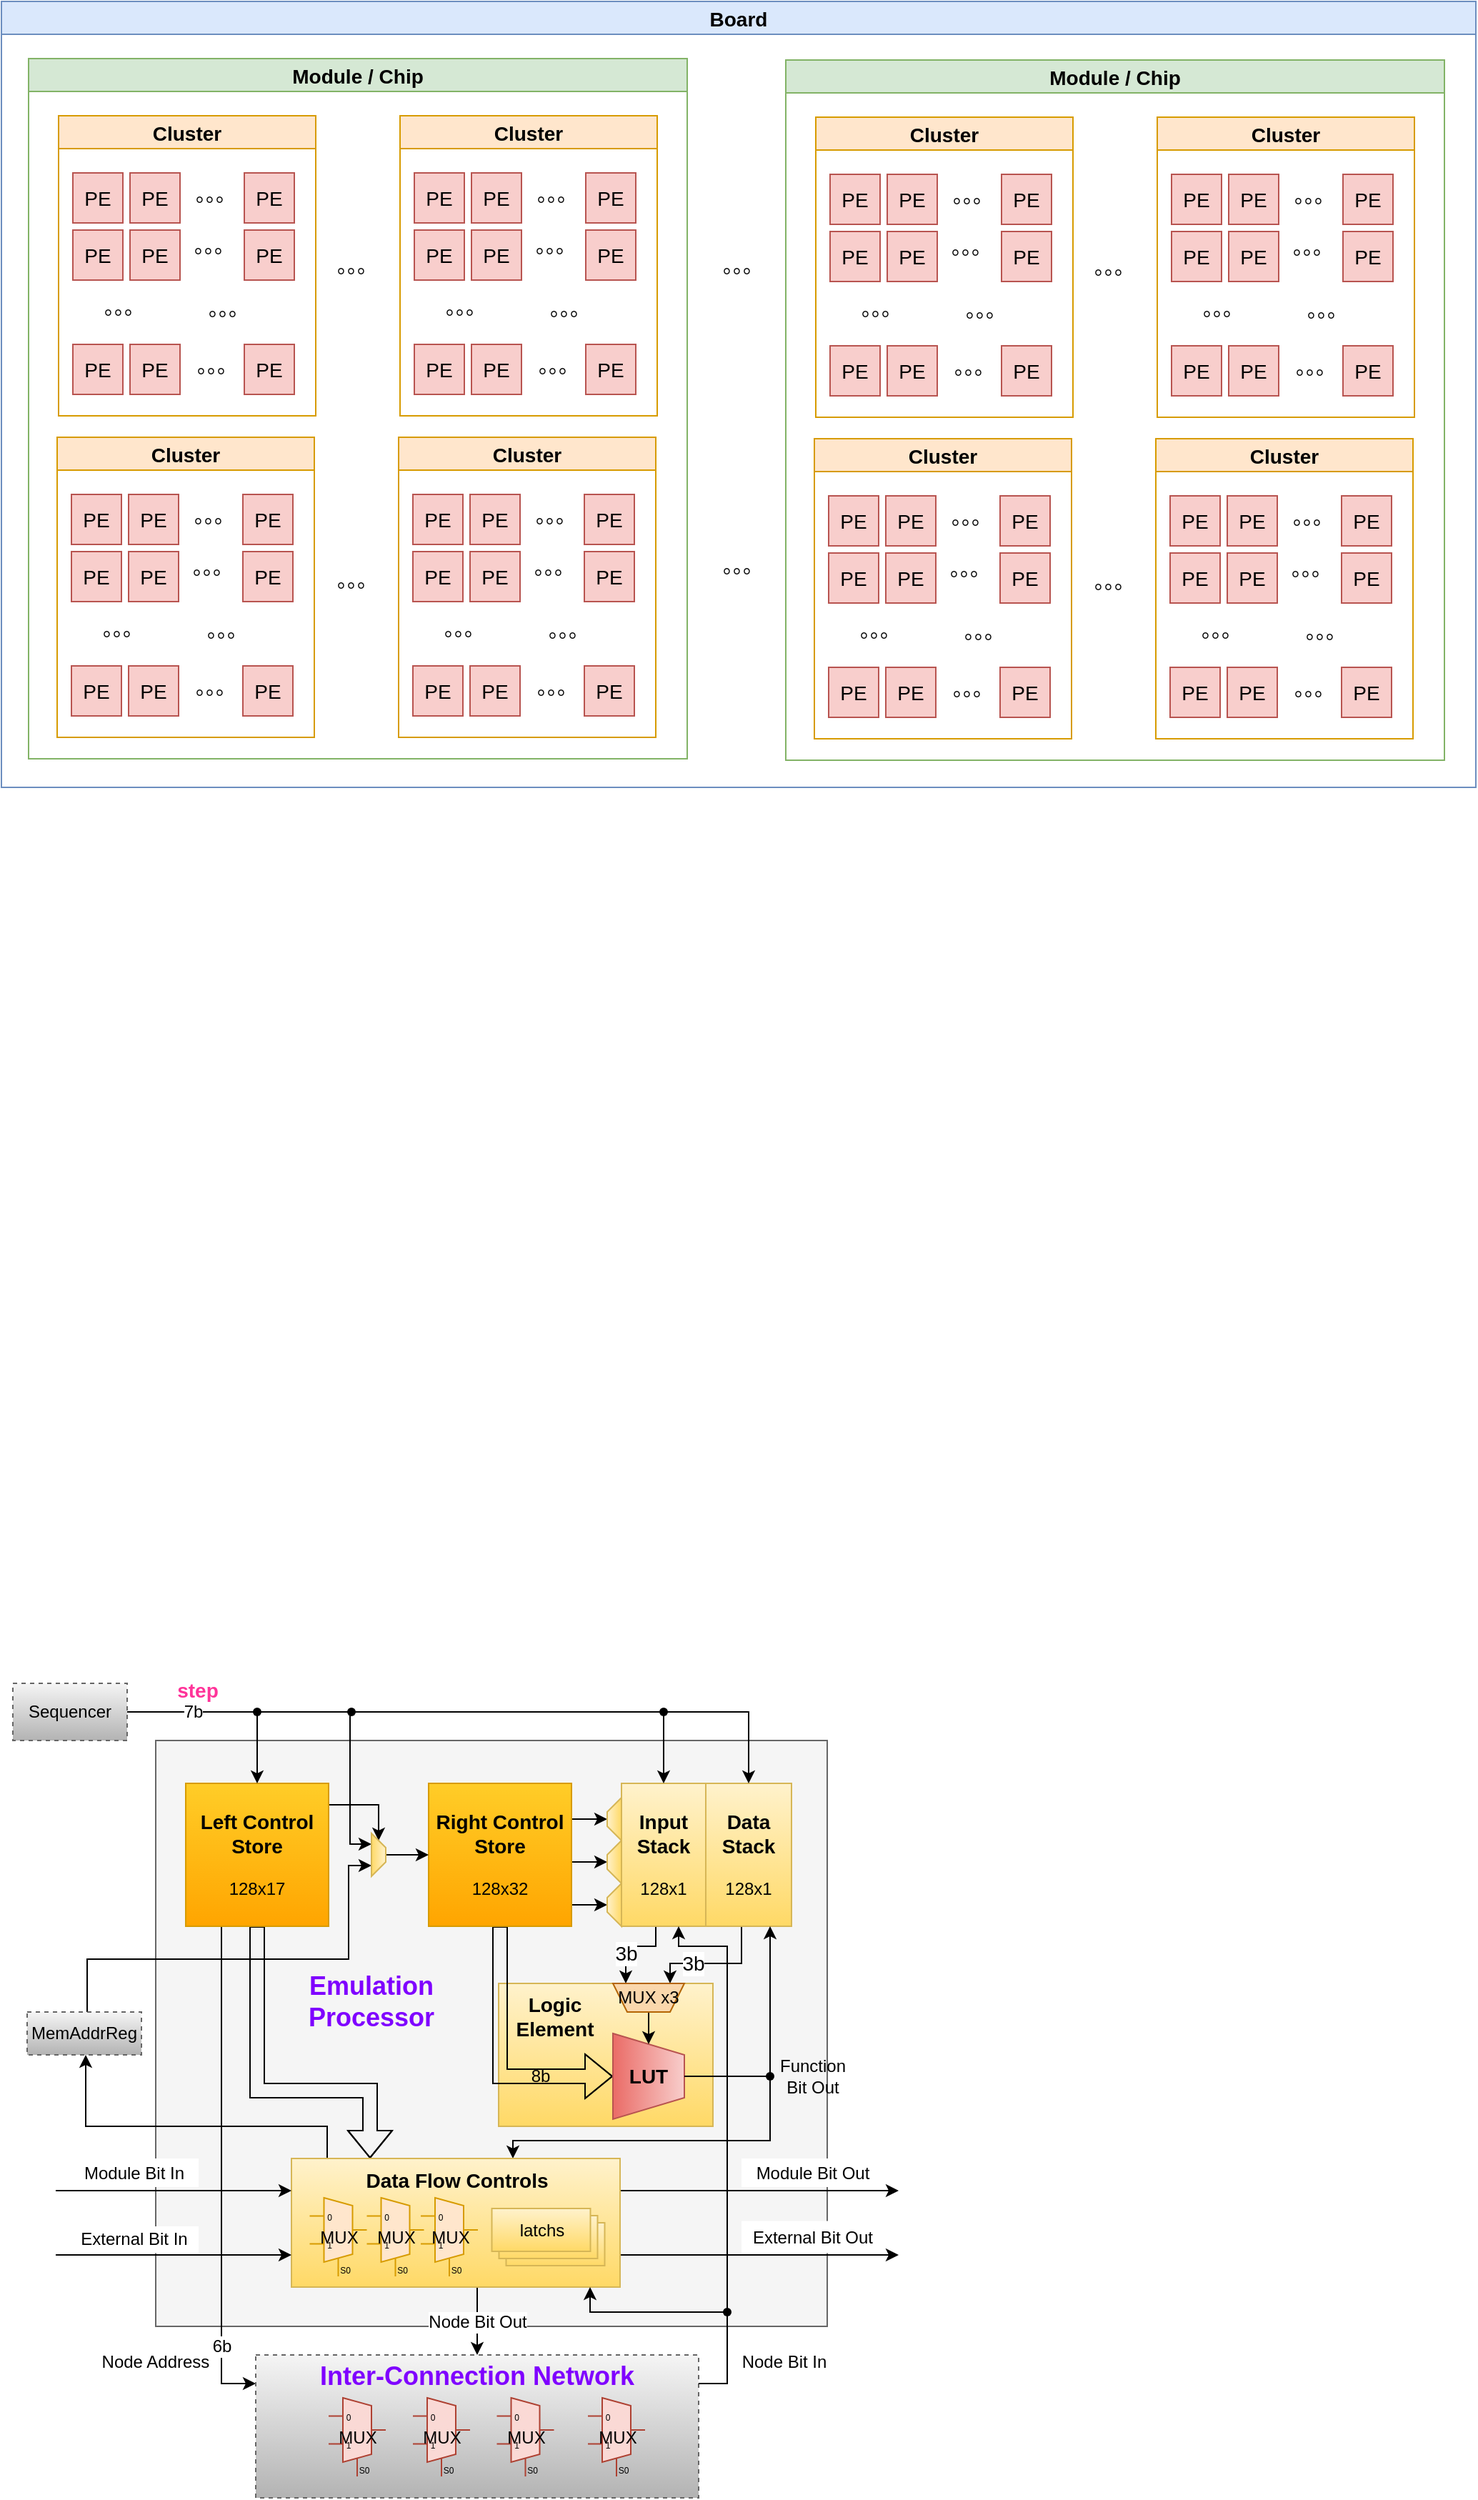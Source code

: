 <mxfile version="25.0.3">
  <diagram name="第 1 页" id="XUbEhQ1bskCTZdBXs4Iz">
    <mxGraphModel dx="1434" dy="738" grid="1" gridSize="10" guides="1" tooltips="1" connect="1" arrows="1" fold="1" page="1" pageScale="1" pageWidth="827" pageHeight="1169" math="0" shadow="0">
      <root>
        <mxCell id="0" />
        <mxCell id="1" parent="0" />
        <mxCell id="D74TR6SnFDzBrUBwtWsB-275" value="Board" style="swimlane;strokeColor=#6c8ebf;fontSize=14;fillColor=#dae8fc;" vertex="1" parent="1">
          <mxGeometry x="41" y="40" width="1032" height="550" as="geometry" />
        </mxCell>
        <mxCell id="D74TR6SnFDzBrUBwtWsB-276" value="Module / Chip" style="swimlane;strokeColor=#82b366;fontSize=14;fillColor=#d5e8d4;" vertex="1" parent="D74TR6SnFDzBrUBwtWsB-275">
          <mxGeometry x="19" y="40" width="461" height="490" as="geometry" />
        </mxCell>
        <mxCell id="D74TR6SnFDzBrUBwtWsB-277" value="Cluster" style="swimlane;strokeColor=#d79b00;fontSize=14;fillColor=#ffe6cc;" vertex="1" parent="D74TR6SnFDzBrUBwtWsB-276">
          <mxGeometry x="21" y="40" width="180" height="210" as="geometry" />
        </mxCell>
        <mxCell id="D74TR6SnFDzBrUBwtWsB-278" value="PE" style="whiteSpace=wrap;html=1;aspect=fixed;strokeColor=#b85450;fontSize=14;fillColor=#f8cecc;" vertex="1" parent="D74TR6SnFDzBrUBwtWsB-277">
          <mxGeometry x="10" y="40" width="35" height="35" as="geometry" />
        </mxCell>
        <mxCell id="D74TR6SnFDzBrUBwtWsB-279" value="PE" style="whiteSpace=wrap;html=1;aspect=fixed;strokeColor=#b85450;fontSize=14;fillColor=#f8cecc;" vertex="1" parent="D74TR6SnFDzBrUBwtWsB-277">
          <mxGeometry x="50" y="40" width="35" height="35" as="geometry" />
        </mxCell>
        <mxCell id="D74TR6SnFDzBrUBwtWsB-280" value="PE" style="whiteSpace=wrap;html=1;aspect=fixed;strokeColor=#b85450;fontSize=14;fillColor=#f8cecc;" vertex="1" parent="D74TR6SnFDzBrUBwtWsB-277">
          <mxGeometry x="130" y="40" width="35" height="35" as="geometry" />
        </mxCell>
        <mxCell id="D74TR6SnFDzBrUBwtWsB-281" value="PE" style="whiteSpace=wrap;html=1;aspect=fixed;strokeColor=#b85450;fontSize=14;fillColor=#f8cecc;" vertex="1" parent="D74TR6SnFDzBrUBwtWsB-277">
          <mxGeometry x="10" y="80" width="35" height="35" as="geometry" />
        </mxCell>
        <mxCell id="D74TR6SnFDzBrUBwtWsB-282" value="PE" style="whiteSpace=wrap;html=1;aspect=fixed;strokeColor=#b85450;fontSize=14;fillColor=#f8cecc;" vertex="1" parent="D74TR6SnFDzBrUBwtWsB-277">
          <mxGeometry x="50" y="80" width="35" height="35" as="geometry" />
        </mxCell>
        <mxCell id="D74TR6SnFDzBrUBwtWsB-283" value="PE" style="whiteSpace=wrap;html=1;aspect=fixed;strokeColor=#b85450;fontSize=14;fillColor=#f8cecc;" vertex="1" parent="D74TR6SnFDzBrUBwtWsB-277">
          <mxGeometry x="130" y="80" width="35" height="35" as="geometry" />
        </mxCell>
        <mxCell id="D74TR6SnFDzBrUBwtWsB-284" value="PE" style="whiteSpace=wrap;html=1;aspect=fixed;strokeColor=#b85450;fontSize=14;fillColor=#f8cecc;" vertex="1" parent="D74TR6SnFDzBrUBwtWsB-277">
          <mxGeometry x="10" y="160" width="35" height="35" as="geometry" />
        </mxCell>
        <mxCell id="D74TR6SnFDzBrUBwtWsB-285" value="PE" style="whiteSpace=wrap;html=1;aspect=fixed;strokeColor=#b85450;fontSize=14;fillColor=#f8cecc;" vertex="1" parent="D74TR6SnFDzBrUBwtWsB-277">
          <mxGeometry x="50" y="160" width="35" height="35" as="geometry" />
        </mxCell>
        <mxCell id="D74TR6SnFDzBrUBwtWsB-286" value="PE" style="whiteSpace=wrap;html=1;aspect=fixed;strokeColor=#b85450;fontSize=14;fillColor=#f8cecc;" vertex="1" parent="D74TR6SnFDzBrUBwtWsB-277">
          <mxGeometry x="130" y="160" width="35" height="35" as="geometry" />
        </mxCell>
        <mxCell id="D74TR6SnFDzBrUBwtWsB-287" value="。。。" style="text;html=1;strokeColor=none;fillColor=none;align=center;verticalAlign=middle;whiteSpace=wrap;rounded=0;fontSize=14;fontColor=#000000;" vertex="1" parent="D74TR6SnFDzBrUBwtWsB-277">
          <mxGeometry x="90" y="40" width="40" height="30" as="geometry" />
        </mxCell>
        <mxCell id="D74TR6SnFDzBrUBwtWsB-288" value="。。。" style="text;html=1;strokeColor=none;fillColor=none;align=center;verticalAlign=middle;whiteSpace=wrap;rounded=0;fontSize=14;fontColor=#000000;" vertex="1" parent="D74TR6SnFDzBrUBwtWsB-277">
          <mxGeometry x="89" y="76" width="40" height="30" as="geometry" />
        </mxCell>
        <mxCell id="D74TR6SnFDzBrUBwtWsB-289" value="。。。" style="text;html=1;strokeColor=none;fillColor=none;align=center;verticalAlign=middle;whiteSpace=wrap;rounded=0;fontSize=14;fontColor=#000000;" vertex="1" parent="D74TR6SnFDzBrUBwtWsB-277">
          <mxGeometry x="91" y="160" width="40" height="30" as="geometry" />
        </mxCell>
        <mxCell id="D74TR6SnFDzBrUBwtWsB-290" value="。。。" style="text;html=1;strokeColor=none;fillColor=none;align=center;verticalAlign=middle;whiteSpace=wrap;rounded=0;fontSize=14;fontColor=#000000;" vertex="1" parent="D74TR6SnFDzBrUBwtWsB-277">
          <mxGeometry x="26" y="119" width="40" height="30" as="geometry" />
        </mxCell>
        <mxCell id="D74TR6SnFDzBrUBwtWsB-291" value="。。。" style="text;html=1;strokeColor=none;fillColor=none;align=center;verticalAlign=middle;whiteSpace=wrap;rounded=0;fontSize=14;fontColor=#000000;" vertex="1" parent="D74TR6SnFDzBrUBwtWsB-277">
          <mxGeometry x="99" y="120" width="40" height="30" as="geometry" />
        </mxCell>
        <mxCell id="D74TR6SnFDzBrUBwtWsB-292" value="。。。" style="text;html=1;strokeColor=none;fillColor=none;align=center;verticalAlign=middle;whiteSpace=wrap;rounded=0;fontSize=14;fontColor=#000000;" vertex="1" parent="D74TR6SnFDzBrUBwtWsB-276">
          <mxGeometry x="210" y="130" width="40" height="30" as="geometry" />
        </mxCell>
        <mxCell id="D74TR6SnFDzBrUBwtWsB-293" value="。。。" style="text;html=1;strokeColor=none;fillColor=none;align=center;verticalAlign=middle;whiteSpace=wrap;rounded=0;fontSize=14;fontColor=#000000;" vertex="1" parent="D74TR6SnFDzBrUBwtWsB-276">
          <mxGeometry x="210" y="350" width="40" height="30" as="geometry" />
        </mxCell>
        <mxCell id="D74TR6SnFDzBrUBwtWsB-294" value="Cluster" style="swimlane;strokeColor=#d79b00;fontSize=14;fillColor=#ffe6cc;" vertex="1" parent="D74TR6SnFDzBrUBwtWsB-276">
          <mxGeometry x="260" y="40" width="180" height="210" as="geometry" />
        </mxCell>
        <mxCell id="D74TR6SnFDzBrUBwtWsB-295" value="PE" style="whiteSpace=wrap;html=1;aspect=fixed;strokeColor=#b85450;fontSize=14;fillColor=#f8cecc;" vertex="1" parent="D74TR6SnFDzBrUBwtWsB-294">
          <mxGeometry x="10" y="40" width="35" height="35" as="geometry" />
        </mxCell>
        <mxCell id="D74TR6SnFDzBrUBwtWsB-296" value="PE" style="whiteSpace=wrap;html=1;aspect=fixed;strokeColor=#b85450;fontSize=14;fillColor=#f8cecc;" vertex="1" parent="D74TR6SnFDzBrUBwtWsB-294">
          <mxGeometry x="50" y="40" width="35" height="35" as="geometry" />
        </mxCell>
        <mxCell id="D74TR6SnFDzBrUBwtWsB-297" value="PE" style="whiteSpace=wrap;html=1;aspect=fixed;strokeColor=#b85450;fontSize=14;fillColor=#f8cecc;" vertex="1" parent="D74TR6SnFDzBrUBwtWsB-294">
          <mxGeometry x="130" y="40" width="35" height="35" as="geometry" />
        </mxCell>
        <mxCell id="D74TR6SnFDzBrUBwtWsB-298" value="PE" style="whiteSpace=wrap;html=1;aspect=fixed;strokeColor=#b85450;fontSize=14;fillColor=#f8cecc;" vertex="1" parent="D74TR6SnFDzBrUBwtWsB-294">
          <mxGeometry x="10" y="80" width="35" height="35" as="geometry" />
        </mxCell>
        <mxCell id="D74TR6SnFDzBrUBwtWsB-299" value="PE" style="whiteSpace=wrap;html=1;aspect=fixed;strokeColor=#b85450;fontSize=14;fillColor=#f8cecc;" vertex="1" parent="D74TR6SnFDzBrUBwtWsB-294">
          <mxGeometry x="50" y="80" width="35" height="35" as="geometry" />
        </mxCell>
        <mxCell id="D74TR6SnFDzBrUBwtWsB-300" value="PE" style="whiteSpace=wrap;html=1;aspect=fixed;strokeColor=#b85450;fontSize=14;fillColor=#f8cecc;" vertex="1" parent="D74TR6SnFDzBrUBwtWsB-294">
          <mxGeometry x="130" y="80" width="35" height="35" as="geometry" />
        </mxCell>
        <mxCell id="D74TR6SnFDzBrUBwtWsB-301" value="PE" style="whiteSpace=wrap;html=1;aspect=fixed;strokeColor=#b85450;fontSize=14;fillColor=#f8cecc;" vertex="1" parent="D74TR6SnFDzBrUBwtWsB-294">
          <mxGeometry x="10" y="160" width="35" height="35" as="geometry" />
        </mxCell>
        <mxCell id="D74TR6SnFDzBrUBwtWsB-302" value="PE" style="whiteSpace=wrap;html=1;aspect=fixed;strokeColor=#b85450;fontSize=14;fillColor=#f8cecc;" vertex="1" parent="D74TR6SnFDzBrUBwtWsB-294">
          <mxGeometry x="50" y="160" width="35" height="35" as="geometry" />
        </mxCell>
        <mxCell id="D74TR6SnFDzBrUBwtWsB-303" value="PE" style="whiteSpace=wrap;html=1;aspect=fixed;strokeColor=#b85450;fontSize=14;fillColor=#f8cecc;" vertex="1" parent="D74TR6SnFDzBrUBwtWsB-294">
          <mxGeometry x="130" y="160" width="35" height="35" as="geometry" />
        </mxCell>
        <mxCell id="D74TR6SnFDzBrUBwtWsB-304" value="。。。" style="text;html=1;strokeColor=none;fillColor=none;align=center;verticalAlign=middle;whiteSpace=wrap;rounded=0;fontSize=14;fontColor=#000000;" vertex="1" parent="D74TR6SnFDzBrUBwtWsB-294">
          <mxGeometry x="90" y="40" width="40" height="30" as="geometry" />
        </mxCell>
        <mxCell id="D74TR6SnFDzBrUBwtWsB-305" value="。。。" style="text;html=1;strokeColor=none;fillColor=none;align=center;verticalAlign=middle;whiteSpace=wrap;rounded=0;fontSize=14;fontColor=#000000;" vertex="1" parent="D74TR6SnFDzBrUBwtWsB-294">
          <mxGeometry x="89" y="76" width="40" height="30" as="geometry" />
        </mxCell>
        <mxCell id="D74TR6SnFDzBrUBwtWsB-306" value="。。。" style="text;html=1;strokeColor=none;fillColor=none;align=center;verticalAlign=middle;whiteSpace=wrap;rounded=0;fontSize=14;fontColor=#000000;" vertex="1" parent="D74TR6SnFDzBrUBwtWsB-294">
          <mxGeometry x="91" y="160" width="40" height="30" as="geometry" />
        </mxCell>
        <mxCell id="D74TR6SnFDzBrUBwtWsB-307" value="。。。" style="text;html=1;strokeColor=none;fillColor=none;align=center;verticalAlign=middle;whiteSpace=wrap;rounded=0;fontSize=14;fontColor=#000000;" vertex="1" parent="D74TR6SnFDzBrUBwtWsB-294">
          <mxGeometry x="26" y="119" width="40" height="30" as="geometry" />
        </mxCell>
        <mxCell id="D74TR6SnFDzBrUBwtWsB-308" value="。。。" style="text;html=1;strokeColor=none;fillColor=none;align=center;verticalAlign=middle;whiteSpace=wrap;rounded=0;fontSize=14;fontColor=#000000;" vertex="1" parent="D74TR6SnFDzBrUBwtWsB-294">
          <mxGeometry x="99" y="120" width="40" height="30" as="geometry" />
        </mxCell>
        <mxCell id="D74TR6SnFDzBrUBwtWsB-309" value="Cluster" style="swimlane;strokeColor=#d79b00;fontSize=14;fillColor=#ffe6cc;" vertex="1" parent="D74TR6SnFDzBrUBwtWsB-276">
          <mxGeometry x="20" y="265" width="180" height="210" as="geometry" />
        </mxCell>
        <mxCell id="D74TR6SnFDzBrUBwtWsB-310" value="PE" style="whiteSpace=wrap;html=1;aspect=fixed;strokeColor=#b85450;fontSize=14;fillColor=#f8cecc;" vertex="1" parent="D74TR6SnFDzBrUBwtWsB-309">
          <mxGeometry x="10" y="40" width="35" height="35" as="geometry" />
        </mxCell>
        <mxCell id="D74TR6SnFDzBrUBwtWsB-311" value="PE" style="whiteSpace=wrap;html=1;aspect=fixed;strokeColor=#b85450;fontSize=14;fillColor=#f8cecc;" vertex="1" parent="D74TR6SnFDzBrUBwtWsB-309">
          <mxGeometry x="50" y="40" width="35" height="35" as="geometry" />
        </mxCell>
        <mxCell id="D74TR6SnFDzBrUBwtWsB-312" value="PE" style="whiteSpace=wrap;html=1;aspect=fixed;strokeColor=#b85450;fontSize=14;fillColor=#f8cecc;" vertex="1" parent="D74TR6SnFDzBrUBwtWsB-309">
          <mxGeometry x="130" y="40" width="35" height="35" as="geometry" />
        </mxCell>
        <mxCell id="D74TR6SnFDzBrUBwtWsB-313" value="PE" style="whiteSpace=wrap;html=1;aspect=fixed;strokeColor=#b85450;fontSize=14;fillColor=#f8cecc;" vertex="1" parent="D74TR6SnFDzBrUBwtWsB-309">
          <mxGeometry x="10" y="80" width="35" height="35" as="geometry" />
        </mxCell>
        <mxCell id="D74TR6SnFDzBrUBwtWsB-314" value="PE" style="whiteSpace=wrap;html=1;aspect=fixed;strokeColor=#b85450;fontSize=14;fillColor=#f8cecc;" vertex="1" parent="D74TR6SnFDzBrUBwtWsB-309">
          <mxGeometry x="50" y="80" width="35" height="35" as="geometry" />
        </mxCell>
        <mxCell id="D74TR6SnFDzBrUBwtWsB-315" value="PE" style="whiteSpace=wrap;html=1;aspect=fixed;strokeColor=#b85450;fontSize=14;fillColor=#f8cecc;" vertex="1" parent="D74TR6SnFDzBrUBwtWsB-309">
          <mxGeometry x="130" y="80" width="35" height="35" as="geometry" />
        </mxCell>
        <mxCell id="D74TR6SnFDzBrUBwtWsB-316" value="PE" style="whiteSpace=wrap;html=1;aspect=fixed;strokeColor=#b85450;fontSize=14;fillColor=#f8cecc;" vertex="1" parent="D74TR6SnFDzBrUBwtWsB-309">
          <mxGeometry x="10" y="160" width="35" height="35" as="geometry" />
        </mxCell>
        <mxCell id="D74TR6SnFDzBrUBwtWsB-317" value="PE" style="whiteSpace=wrap;html=1;aspect=fixed;strokeColor=#b85450;fontSize=14;fillColor=#f8cecc;" vertex="1" parent="D74TR6SnFDzBrUBwtWsB-309">
          <mxGeometry x="50" y="160" width="35" height="35" as="geometry" />
        </mxCell>
        <mxCell id="D74TR6SnFDzBrUBwtWsB-318" value="PE" style="whiteSpace=wrap;html=1;aspect=fixed;strokeColor=#b85450;fontSize=14;fillColor=#f8cecc;" vertex="1" parent="D74TR6SnFDzBrUBwtWsB-309">
          <mxGeometry x="130" y="160" width="35" height="35" as="geometry" />
        </mxCell>
        <mxCell id="D74TR6SnFDzBrUBwtWsB-319" value="。。。" style="text;html=1;strokeColor=none;fillColor=none;align=center;verticalAlign=middle;whiteSpace=wrap;rounded=0;fontSize=14;fontColor=#000000;" vertex="1" parent="D74TR6SnFDzBrUBwtWsB-309">
          <mxGeometry x="90" y="40" width="40" height="30" as="geometry" />
        </mxCell>
        <mxCell id="D74TR6SnFDzBrUBwtWsB-320" value="。。。" style="text;html=1;strokeColor=none;fillColor=none;align=center;verticalAlign=middle;whiteSpace=wrap;rounded=0;fontSize=14;fontColor=#000000;" vertex="1" parent="D74TR6SnFDzBrUBwtWsB-309">
          <mxGeometry x="89" y="76" width="40" height="30" as="geometry" />
        </mxCell>
        <mxCell id="D74TR6SnFDzBrUBwtWsB-321" value="。。。" style="text;html=1;strokeColor=none;fillColor=none;align=center;verticalAlign=middle;whiteSpace=wrap;rounded=0;fontSize=14;fontColor=#000000;" vertex="1" parent="D74TR6SnFDzBrUBwtWsB-309">
          <mxGeometry x="91" y="160" width="40" height="30" as="geometry" />
        </mxCell>
        <mxCell id="D74TR6SnFDzBrUBwtWsB-322" value="。。。" style="text;html=1;strokeColor=none;fillColor=none;align=center;verticalAlign=middle;whiteSpace=wrap;rounded=0;fontSize=14;fontColor=#000000;" vertex="1" parent="D74TR6SnFDzBrUBwtWsB-309">
          <mxGeometry x="26" y="119" width="40" height="30" as="geometry" />
        </mxCell>
        <mxCell id="D74TR6SnFDzBrUBwtWsB-323" value="。。。" style="text;html=1;strokeColor=none;fillColor=none;align=center;verticalAlign=middle;whiteSpace=wrap;rounded=0;fontSize=14;fontColor=#000000;" vertex="1" parent="D74TR6SnFDzBrUBwtWsB-309">
          <mxGeometry x="99" y="120" width="40" height="30" as="geometry" />
        </mxCell>
        <mxCell id="D74TR6SnFDzBrUBwtWsB-324" value="Cluster" style="swimlane;strokeColor=#d79b00;fontSize=14;fillColor=#ffe6cc;" vertex="1" parent="D74TR6SnFDzBrUBwtWsB-276">
          <mxGeometry x="259" y="265" width="180" height="210" as="geometry" />
        </mxCell>
        <mxCell id="D74TR6SnFDzBrUBwtWsB-325" value="PE" style="whiteSpace=wrap;html=1;aspect=fixed;strokeColor=#b85450;fontSize=14;fillColor=#f8cecc;" vertex="1" parent="D74TR6SnFDzBrUBwtWsB-324">
          <mxGeometry x="10" y="40" width="35" height="35" as="geometry" />
        </mxCell>
        <mxCell id="D74TR6SnFDzBrUBwtWsB-326" value="PE" style="whiteSpace=wrap;html=1;aspect=fixed;strokeColor=#b85450;fontSize=14;fillColor=#f8cecc;" vertex="1" parent="D74TR6SnFDzBrUBwtWsB-324">
          <mxGeometry x="50" y="40" width="35" height="35" as="geometry" />
        </mxCell>
        <mxCell id="D74TR6SnFDzBrUBwtWsB-327" value="PE" style="whiteSpace=wrap;html=1;aspect=fixed;strokeColor=#b85450;fontSize=14;fillColor=#f8cecc;" vertex="1" parent="D74TR6SnFDzBrUBwtWsB-324">
          <mxGeometry x="130" y="40" width="35" height="35" as="geometry" />
        </mxCell>
        <mxCell id="D74TR6SnFDzBrUBwtWsB-328" value="PE" style="whiteSpace=wrap;html=1;aspect=fixed;strokeColor=#b85450;fontSize=14;fillColor=#f8cecc;" vertex="1" parent="D74TR6SnFDzBrUBwtWsB-324">
          <mxGeometry x="10" y="80" width="35" height="35" as="geometry" />
        </mxCell>
        <mxCell id="D74TR6SnFDzBrUBwtWsB-329" value="PE" style="whiteSpace=wrap;html=1;aspect=fixed;strokeColor=#b85450;fontSize=14;fillColor=#f8cecc;" vertex="1" parent="D74TR6SnFDzBrUBwtWsB-324">
          <mxGeometry x="50" y="80" width="35" height="35" as="geometry" />
        </mxCell>
        <mxCell id="D74TR6SnFDzBrUBwtWsB-330" value="PE" style="whiteSpace=wrap;html=1;aspect=fixed;strokeColor=#b85450;fontSize=14;fillColor=#f8cecc;" vertex="1" parent="D74TR6SnFDzBrUBwtWsB-324">
          <mxGeometry x="130" y="80" width="35" height="35" as="geometry" />
        </mxCell>
        <mxCell id="D74TR6SnFDzBrUBwtWsB-331" value="PE" style="whiteSpace=wrap;html=1;aspect=fixed;strokeColor=#b85450;fontSize=14;fillColor=#f8cecc;" vertex="1" parent="D74TR6SnFDzBrUBwtWsB-324">
          <mxGeometry x="10" y="160" width="35" height="35" as="geometry" />
        </mxCell>
        <mxCell id="D74TR6SnFDzBrUBwtWsB-332" value="PE" style="whiteSpace=wrap;html=1;aspect=fixed;strokeColor=#b85450;fontSize=14;fillColor=#f8cecc;" vertex="1" parent="D74TR6SnFDzBrUBwtWsB-324">
          <mxGeometry x="50" y="160" width="35" height="35" as="geometry" />
        </mxCell>
        <mxCell id="D74TR6SnFDzBrUBwtWsB-333" value="PE" style="whiteSpace=wrap;html=1;aspect=fixed;strokeColor=#b85450;fontSize=14;fillColor=#f8cecc;" vertex="1" parent="D74TR6SnFDzBrUBwtWsB-324">
          <mxGeometry x="130" y="160" width="35" height="35" as="geometry" />
        </mxCell>
        <mxCell id="D74TR6SnFDzBrUBwtWsB-334" value="。。。" style="text;html=1;strokeColor=none;fillColor=none;align=center;verticalAlign=middle;whiteSpace=wrap;rounded=0;fontSize=14;fontColor=#000000;" vertex="1" parent="D74TR6SnFDzBrUBwtWsB-324">
          <mxGeometry x="90" y="40" width="40" height="30" as="geometry" />
        </mxCell>
        <mxCell id="D74TR6SnFDzBrUBwtWsB-335" value="。。。" style="text;html=1;strokeColor=none;fillColor=none;align=center;verticalAlign=middle;whiteSpace=wrap;rounded=0;fontSize=14;fontColor=#000000;" vertex="1" parent="D74TR6SnFDzBrUBwtWsB-324">
          <mxGeometry x="89" y="76" width="40" height="30" as="geometry" />
        </mxCell>
        <mxCell id="D74TR6SnFDzBrUBwtWsB-336" value="。。。" style="text;html=1;strokeColor=none;fillColor=none;align=center;verticalAlign=middle;whiteSpace=wrap;rounded=0;fontSize=14;fontColor=#000000;" vertex="1" parent="D74TR6SnFDzBrUBwtWsB-324">
          <mxGeometry x="91" y="160" width="40" height="30" as="geometry" />
        </mxCell>
        <mxCell id="D74TR6SnFDzBrUBwtWsB-337" value="。。。" style="text;html=1;strokeColor=none;fillColor=none;align=center;verticalAlign=middle;whiteSpace=wrap;rounded=0;fontSize=14;fontColor=#000000;" vertex="1" parent="D74TR6SnFDzBrUBwtWsB-324">
          <mxGeometry x="26" y="119" width="40" height="30" as="geometry" />
        </mxCell>
        <mxCell id="D74TR6SnFDzBrUBwtWsB-338" value="。。。" style="text;html=1;strokeColor=none;fillColor=none;align=center;verticalAlign=middle;whiteSpace=wrap;rounded=0;fontSize=14;fontColor=#000000;" vertex="1" parent="D74TR6SnFDzBrUBwtWsB-324">
          <mxGeometry x="99" y="120" width="40" height="30" as="geometry" />
        </mxCell>
        <mxCell id="D74TR6SnFDzBrUBwtWsB-339" value="。。。" style="text;html=1;strokeColor=none;fillColor=none;align=center;verticalAlign=middle;whiteSpace=wrap;rounded=0;fontSize=14;fontColor=#000000;" vertex="1" parent="D74TR6SnFDzBrUBwtWsB-275">
          <mxGeometry x="499" y="170" width="40" height="30" as="geometry" />
        </mxCell>
        <mxCell id="D74TR6SnFDzBrUBwtWsB-340" value="。。。" style="text;html=1;strokeColor=none;fillColor=none;align=center;verticalAlign=middle;whiteSpace=wrap;rounded=0;fontSize=14;fontColor=#000000;" vertex="1" parent="D74TR6SnFDzBrUBwtWsB-275">
          <mxGeometry x="499" y="380" width="40" height="30" as="geometry" />
        </mxCell>
        <mxCell id="D74TR6SnFDzBrUBwtWsB-341" value="Module / Chip" style="swimlane;strokeColor=#82b366;fontSize=14;fillColor=#d5e8d4;" vertex="1" parent="D74TR6SnFDzBrUBwtWsB-275">
          <mxGeometry x="549" y="41" width="461" height="490" as="geometry" />
        </mxCell>
        <mxCell id="D74TR6SnFDzBrUBwtWsB-342" value="Cluster" style="swimlane;strokeColor=#d79b00;fontSize=14;fillColor=#ffe6cc;" vertex="1" parent="D74TR6SnFDzBrUBwtWsB-341">
          <mxGeometry x="21" y="40" width="180" height="210" as="geometry" />
        </mxCell>
        <mxCell id="D74TR6SnFDzBrUBwtWsB-343" value="PE" style="whiteSpace=wrap;html=1;aspect=fixed;strokeColor=#b85450;fontSize=14;fillColor=#f8cecc;" vertex="1" parent="D74TR6SnFDzBrUBwtWsB-342">
          <mxGeometry x="10" y="40" width="35" height="35" as="geometry" />
        </mxCell>
        <mxCell id="D74TR6SnFDzBrUBwtWsB-344" value="PE" style="whiteSpace=wrap;html=1;aspect=fixed;strokeColor=#b85450;fontSize=14;fillColor=#f8cecc;" vertex="1" parent="D74TR6SnFDzBrUBwtWsB-342">
          <mxGeometry x="50" y="40" width="35" height="35" as="geometry" />
        </mxCell>
        <mxCell id="D74TR6SnFDzBrUBwtWsB-345" value="PE" style="whiteSpace=wrap;html=1;aspect=fixed;strokeColor=#b85450;fontSize=14;fillColor=#f8cecc;" vertex="1" parent="D74TR6SnFDzBrUBwtWsB-342">
          <mxGeometry x="130" y="40" width="35" height="35" as="geometry" />
        </mxCell>
        <mxCell id="D74TR6SnFDzBrUBwtWsB-346" value="PE" style="whiteSpace=wrap;html=1;aspect=fixed;strokeColor=#b85450;fontSize=14;fillColor=#f8cecc;" vertex="1" parent="D74TR6SnFDzBrUBwtWsB-342">
          <mxGeometry x="10" y="80" width="35" height="35" as="geometry" />
        </mxCell>
        <mxCell id="D74TR6SnFDzBrUBwtWsB-347" value="PE" style="whiteSpace=wrap;html=1;aspect=fixed;strokeColor=#b85450;fontSize=14;fillColor=#f8cecc;" vertex="1" parent="D74TR6SnFDzBrUBwtWsB-342">
          <mxGeometry x="50" y="80" width="35" height="35" as="geometry" />
        </mxCell>
        <mxCell id="D74TR6SnFDzBrUBwtWsB-348" value="PE" style="whiteSpace=wrap;html=1;aspect=fixed;strokeColor=#b85450;fontSize=14;fillColor=#f8cecc;" vertex="1" parent="D74TR6SnFDzBrUBwtWsB-342">
          <mxGeometry x="130" y="80" width="35" height="35" as="geometry" />
        </mxCell>
        <mxCell id="D74TR6SnFDzBrUBwtWsB-349" value="PE" style="whiteSpace=wrap;html=1;aspect=fixed;strokeColor=#b85450;fontSize=14;fillColor=#f8cecc;" vertex="1" parent="D74TR6SnFDzBrUBwtWsB-342">
          <mxGeometry x="10" y="160" width="35" height="35" as="geometry" />
        </mxCell>
        <mxCell id="D74TR6SnFDzBrUBwtWsB-350" value="PE" style="whiteSpace=wrap;html=1;aspect=fixed;strokeColor=#b85450;fontSize=14;fillColor=#f8cecc;" vertex="1" parent="D74TR6SnFDzBrUBwtWsB-342">
          <mxGeometry x="50" y="160" width="35" height="35" as="geometry" />
        </mxCell>
        <mxCell id="D74TR6SnFDzBrUBwtWsB-351" value="PE" style="whiteSpace=wrap;html=1;aspect=fixed;strokeColor=#b85450;fontSize=14;fillColor=#f8cecc;" vertex="1" parent="D74TR6SnFDzBrUBwtWsB-342">
          <mxGeometry x="130" y="160" width="35" height="35" as="geometry" />
        </mxCell>
        <mxCell id="D74TR6SnFDzBrUBwtWsB-352" value="。。。" style="text;html=1;strokeColor=none;fillColor=none;align=center;verticalAlign=middle;whiteSpace=wrap;rounded=0;fontSize=14;fontColor=#000000;" vertex="1" parent="D74TR6SnFDzBrUBwtWsB-342">
          <mxGeometry x="90" y="40" width="40" height="30" as="geometry" />
        </mxCell>
        <mxCell id="D74TR6SnFDzBrUBwtWsB-353" value="。。。" style="text;html=1;strokeColor=none;fillColor=none;align=center;verticalAlign=middle;whiteSpace=wrap;rounded=0;fontSize=14;fontColor=#000000;" vertex="1" parent="D74TR6SnFDzBrUBwtWsB-342">
          <mxGeometry x="89" y="76" width="40" height="30" as="geometry" />
        </mxCell>
        <mxCell id="D74TR6SnFDzBrUBwtWsB-354" value="。。。" style="text;html=1;strokeColor=none;fillColor=none;align=center;verticalAlign=middle;whiteSpace=wrap;rounded=0;fontSize=14;fontColor=#000000;" vertex="1" parent="D74TR6SnFDzBrUBwtWsB-342">
          <mxGeometry x="91" y="160" width="40" height="30" as="geometry" />
        </mxCell>
        <mxCell id="D74TR6SnFDzBrUBwtWsB-355" value="。。。" style="text;html=1;strokeColor=none;fillColor=none;align=center;verticalAlign=middle;whiteSpace=wrap;rounded=0;fontSize=14;fontColor=#000000;" vertex="1" parent="D74TR6SnFDzBrUBwtWsB-342">
          <mxGeometry x="26" y="119" width="40" height="30" as="geometry" />
        </mxCell>
        <mxCell id="D74TR6SnFDzBrUBwtWsB-356" value="。。。" style="text;html=1;strokeColor=none;fillColor=none;align=center;verticalAlign=middle;whiteSpace=wrap;rounded=0;fontSize=14;fontColor=#000000;" vertex="1" parent="D74TR6SnFDzBrUBwtWsB-342">
          <mxGeometry x="99" y="120" width="40" height="30" as="geometry" />
        </mxCell>
        <mxCell id="D74TR6SnFDzBrUBwtWsB-357" value="。。。" style="text;html=1;strokeColor=none;fillColor=none;align=center;verticalAlign=middle;whiteSpace=wrap;rounded=0;fontSize=14;fontColor=#000000;" vertex="1" parent="D74TR6SnFDzBrUBwtWsB-341">
          <mxGeometry x="210" y="130" width="40" height="30" as="geometry" />
        </mxCell>
        <mxCell id="D74TR6SnFDzBrUBwtWsB-358" value="。。。" style="text;html=1;strokeColor=none;fillColor=none;align=center;verticalAlign=middle;whiteSpace=wrap;rounded=0;fontSize=14;fontColor=#000000;" vertex="1" parent="D74TR6SnFDzBrUBwtWsB-341">
          <mxGeometry x="210" y="350" width="40" height="30" as="geometry" />
        </mxCell>
        <mxCell id="D74TR6SnFDzBrUBwtWsB-359" value="Cluster" style="swimlane;strokeColor=#d79b00;fontSize=14;fillColor=#ffe6cc;" vertex="1" parent="D74TR6SnFDzBrUBwtWsB-341">
          <mxGeometry x="260" y="40" width="180" height="210" as="geometry" />
        </mxCell>
        <mxCell id="D74TR6SnFDzBrUBwtWsB-360" value="PE" style="whiteSpace=wrap;html=1;aspect=fixed;strokeColor=#b85450;fontSize=14;fillColor=#f8cecc;" vertex="1" parent="D74TR6SnFDzBrUBwtWsB-359">
          <mxGeometry x="10" y="40" width="35" height="35" as="geometry" />
        </mxCell>
        <mxCell id="D74TR6SnFDzBrUBwtWsB-361" value="PE" style="whiteSpace=wrap;html=1;aspect=fixed;strokeColor=#b85450;fontSize=14;fillColor=#f8cecc;" vertex="1" parent="D74TR6SnFDzBrUBwtWsB-359">
          <mxGeometry x="50" y="40" width="35" height="35" as="geometry" />
        </mxCell>
        <mxCell id="D74TR6SnFDzBrUBwtWsB-362" value="PE" style="whiteSpace=wrap;html=1;aspect=fixed;strokeColor=#b85450;fontSize=14;fillColor=#f8cecc;" vertex="1" parent="D74TR6SnFDzBrUBwtWsB-359">
          <mxGeometry x="130" y="40" width="35" height="35" as="geometry" />
        </mxCell>
        <mxCell id="D74TR6SnFDzBrUBwtWsB-363" value="PE" style="whiteSpace=wrap;html=1;aspect=fixed;strokeColor=#b85450;fontSize=14;fillColor=#f8cecc;" vertex="1" parent="D74TR6SnFDzBrUBwtWsB-359">
          <mxGeometry x="10" y="80" width="35" height="35" as="geometry" />
        </mxCell>
        <mxCell id="D74TR6SnFDzBrUBwtWsB-364" value="PE" style="whiteSpace=wrap;html=1;aspect=fixed;strokeColor=#b85450;fontSize=14;fillColor=#f8cecc;" vertex="1" parent="D74TR6SnFDzBrUBwtWsB-359">
          <mxGeometry x="50" y="80" width="35" height="35" as="geometry" />
        </mxCell>
        <mxCell id="D74TR6SnFDzBrUBwtWsB-365" value="PE" style="whiteSpace=wrap;html=1;aspect=fixed;strokeColor=#b85450;fontSize=14;fillColor=#f8cecc;" vertex="1" parent="D74TR6SnFDzBrUBwtWsB-359">
          <mxGeometry x="130" y="80" width="35" height="35" as="geometry" />
        </mxCell>
        <mxCell id="D74TR6SnFDzBrUBwtWsB-366" value="PE" style="whiteSpace=wrap;html=1;aspect=fixed;strokeColor=#b85450;fontSize=14;fillColor=#f8cecc;" vertex="1" parent="D74TR6SnFDzBrUBwtWsB-359">
          <mxGeometry x="10" y="160" width="35" height="35" as="geometry" />
        </mxCell>
        <mxCell id="D74TR6SnFDzBrUBwtWsB-367" value="PE" style="whiteSpace=wrap;html=1;aspect=fixed;strokeColor=#b85450;fontSize=14;fillColor=#f8cecc;" vertex="1" parent="D74TR6SnFDzBrUBwtWsB-359">
          <mxGeometry x="50" y="160" width="35" height="35" as="geometry" />
        </mxCell>
        <mxCell id="D74TR6SnFDzBrUBwtWsB-368" value="PE" style="whiteSpace=wrap;html=1;aspect=fixed;strokeColor=#b85450;fontSize=14;fillColor=#f8cecc;" vertex="1" parent="D74TR6SnFDzBrUBwtWsB-359">
          <mxGeometry x="130" y="160" width="35" height="35" as="geometry" />
        </mxCell>
        <mxCell id="D74TR6SnFDzBrUBwtWsB-369" value="。。。" style="text;html=1;strokeColor=none;fillColor=none;align=center;verticalAlign=middle;whiteSpace=wrap;rounded=0;fontSize=14;fontColor=#000000;" vertex="1" parent="D74TR6SnFDzBrUBwtWsB-359">
          <mxGeometry x="90" y="40" width="40" height="30" as="geometry" />
        </mxCell>
        <mxCell id="D74TR6SnFDzBrUBwtWsB-370" value="。。。" style="text;html=1;strokeColor=none;fillColor=none;align=center;verticalAlign=middle;whiteSpace=wrap;rounded=0;fontSize=14;fontColor=#000000;" vertex="1" parent="D74TR6SnFDzBrUBwtWsB-359">
          <mxGeometry x="89" y="76" width="40" height="30" as="geometry" />
        </mxCell>
        <mxCell id="D74TR6SnFDzBrUBwtWsB-371" value="。。。" style="text;html=1;strokeColor=none;fillColor=none;align=center;verticalAlign=middle;whiteSpace=wrap;rounded=0;fontSize=14;fontColor=#000000;" vertex="1" parent="D74TR6SnFDzBrUBwtWsB-359">
          <mxGeometry x="91" y="160" width="40" height="30" as="geometry" />
        </mxCell>
        <mxCell id="D74TR6SnFDzBrUBwtWsB-372" value="。。。" style="text;html=1;strokeColor=none;fillColor=none;align=center;verticalAlign=middle;whiteSpace=wrap;rounded=0;fontSize=14;fontColor=#000000;" vertex="1" parent="D74TR6SnFDzBrUBwtWsB-359">
          <mxGeometry x="26" y="119" width="40" height="30" as="geometry" />
        </mxCell>
        <mxCell id="D74TR6SnFDzBrUBwtWsB-373" value="。。。" style="text;html=1;strokeColor=none;fillColor=none;align=center;verticalAlign=middle;whiteSpace=wrap;rounded=0;fontSize=14;fontColor=#000000;" vertex="1" parent="D74TR6SnFDzBrUBwtWsB-359">
          <mxGeometry x="99" y="120" width="40" height="30" as="geometry" />
        </mxCell>
        <mxCell id="D74TR6SnFDzBrUBwtWsB-374" value="Cluster" style="swimlane;strokeColor=#d79b00;fontSize=14;fillColor=#ffe6cc;" vertex="1" parent="D74TR6SnFDzBrUBwtWsB-341">
          <mxGeometry x="20" y="265" width="180" height="210" as="geometry" />
        </mxCell>
        <mxCell id="D74TR6SnFDzBrUBwtWsB-375" value="PE" style="whiteSpace=wrap;html=1;aspect=fixed;strokeColor=#b85450;fontSize=14;fillColor=#f8cecc;" vertex="1" parent="D74TR6SnFDzBrUBwtWsB-374">
          <mxGeometry x="10" y="40" width="35" height="35" as="geometry" />
        </mxCell>
        <mxCell id="D74TR6SnFDzBrUBwtWsB-376" value="PE" style="whiteSpace=wrap;html=1;aspect=fixed;strokeColor=#b85450;fontSize=14;fillColor=#f8cecc;" vertex="1" parent="D74TR6SnFDzBrUBwtWsB-374">
          <mxGeometry x="50" y="40" width="35" height="35" as="geometry" />
        </mxCell>
        <mxCell id="D74TR6SnFDzBrUBwtWsB-377" value="PE" style="whiteSpace=wrap;html=1;aspect=fixed;strokeColor=#b85450;fontSize=14;fillColor=#f8cecc;" vertex="1" parent="D74TR6SnFDzBrUBwtWsB-374">
          <mxGeometry x="130" y="40" width="35" height="35" as="geometry" />
        </mxCell>
        <mxCell id="D74TR6SnFDzBrUBwtWsB-378" value="PE" style="whiteSpace=wrap;html=1;aspect=fixed;strokeColor=#b85450;fontSize=14;fillColor=#f8cecc;" vertex="1" parent="D74TR6SnFDzBrUBwtWsB-374">
          <mxGeometry x="10" y="80" width="35" height="35" as="geometry" />
        </mxCell>
        <mxCell id="D74TR6SnFDzBrUBwtWsB-379" value="PE" style="whiteSpace=wrap;html=1;aspect=fixed;strokeColor=#b85450;fontSize=14;fillColor=#f8cecc;" vertex="1" parent="D74TR6SnFDzBrUBwtWsB-374">
          <mxGeometry x="50" y="80" width="35" height="35" as="geometry" />
        </mxCell>
        <mxCell id="D74TR6SnFDzBrUBwtWsB-380" value="PE" style="whiteSpace=wrap;html=1;aspect=fixed;strokeColor=#b85450;fontSize=14;fillColor=#f8cecc;" vertex="1" parent="D74TR6SnFDzBrUBwtWsB-374">
          <mxGeometry x="130" y="80" width="35" height="35" as="geometry" />
        </mxCell>
        <mxCell id="D74TR6SnFDzBrUBwtWsB-381" value="PE" style="whiteSpace=wrap;html=1;aspect=fixed;strokeColor=#b85450;fontSize=14;fillColor=#f8cecc;" vertex="1" parent="D74TR6SnFDzBrUBwtWsB-374">
          <mxGeometry x="10" y="160" width="35" height="35" as="geometry" />
        </mxCell>
        <mxCell id="D74TR6SnFDzBrUBwtWsB-382" value="PE" style="whiteSpace=wrap;html=1;aspect=fixed;strokeColor=#b85450;fontSize=14;fillColor=#f8cecc;" vertex="1" parent="D74TR6SnFDzBrUBwtWsB-374">
          <mxGeometry x="50" y="160" width="35" height="35" as="geometry" />
        </mxCell>
        <mxCell id="D74TR6SnFDzBrUBwtWsB-383" value="PE" style="whiteSpace=wrap;html=1;aspect=fixed;strokeColor=#b85450;fontSize=14;fillColor=#f8cecc;" vertex="1" parent="D74TR6SnFDzBrUBwtWsB-374">
          <mxGeometry x="130" y="160" width="35" height="35" as="geometry" />
        </mxCell>
        <mxCell id="D74TR6SnFDzBrUBwtWsB-384" value="。。。" style="text;html=1;strokeColor=none;fillColor=none;align=center;verticalAlign=middle;whiteSpace=wrap;rounded=0;fontSize=14;fontColor=#000000;" vertex="1" parent="D74TR6SnFDzBrUBwtWsB-374">
          <mxGeometry x="90" y="40" width="40" height="30" as="geometry" />
        </mxCell>
        <mxCell id="D74TR6SnFDzBrUBwtWsB-385" value="。。。" style="text;html=1;strokeColor=none;fillColor=none;align=center;verticalAlign=middle;whiteSpace=wrap;rounded=0;fontSize=14;fontColor=#000000;" vertex="1" parent="D74TR6SnFDzBrUBwtWsB-374">
          <mxGeometry x="89" y="76" width="40" height="30" as="geometry" />
        </mxCell>
        <mxCell id="D74TR6SnFDzBrUBwtWsB-386" value="。。。" style="text;html=1;strokeColor=none;fillColor=none;align=center;verticalAlign=middle;whiteSpace=wrap;rounded=0;fontSize=14;fontColor=#000000;" vertex="1" parent="D74TR6SnFDzBrUBwtWsB-374">
          <mxGeometry x="91" y="160" width="40" height="30" as="geometry" />
        </mxCell>
        <mxCell id="D74TR6SnFDzBrUBwtWsB-387" value="。。。" style="text;html=1;strokeColor=none;fillColor=none;align=center;verticalAlign=middle;whiteSpace=wrap;rounded=0;fontSize=14;fontColor=#000000;" vertex="1" parent="D74TR6SnFDzBrUBwtWsB-374">
          <mxGeometry x="26" y="119" width="40" height="30" as="geometry" />
        </mxCell>
        <mxCell id="D74TR6SnFDzBrUBwtWsB-388" value="。。。" style="text;html=1;strokeColor=none;fillColor=none;align=center;verticalAlign=middle;whiteSpace=wrap;rounded=0;fontSize=14;fontColor=#000000;" vertex="1" parent="D74TR6SnFDzBrUBwtWsB-374">
          <mxGeometry x="99" y="120" width="40" height="30" as="geometry" />
        </mxCell>
        <mxCell id="D74TR6SnFDzBrUBwtWsB-389" value="Cluster" style="swimlane;strokeColor=#d79b00;fontSize=14;fillColor=#ffe6cc;" vertex="1" parent="D74TR6SnFDzBrUBwtWsB-341">
          <mxGeometry x="259" y="265" width="180" height="210" as="geometry" />
        </mxCell>
        <mxCell id="D74TR6SnFDzBrUBwtWsB-390" value="PE" style="whiteSpace=wrap;html=1;aspect=fixed;strokeColor=#b85450;fontSize=14;fillColor=#f8cecc;" vertex="1" parent="D74TR6SnFDzBrUBwtWsB-389">
          <mxGeometry x="10" y="40" width="35" height="35" as="geometry" />
        </mxCell>
        <mxCell id="D74TR6SnFDzBrUBwtWsB-391" value="PE" style="whiteSpace=wrap;html=1;aspect=fixed;strokeColor=#b85450;fontSize=14;fillColor=#f8cecc;" vertex="1" parent="D74TR6SnFDzBrUBwtWsB-389">
          <mxGeometry x="50" y="40" width="35" height="35" as="geometry" />
        </mxCell>
        <mxCell id="D74TR6SnFDzBrUBwtWsB-392" value="PE" style="whiteSpace=wrap;html=1;aspect=fixed;strokeColor=#b85450;fontSize=14;fillColor=#f8cecc;" vertex="1" parent="D74TR6SnFDzBrUBwtWsB-389">
          <mxGeometry x="130" y="40" width="35" height="35" as="geometry" />
        </mxCell>
        <mxCell id="D74TR6SnFDzBrUBwtWsB-393" value="PE" style="whiteSpace=wrap;html=1;aspect=fixed;strokeColor=#b85450;fontSize=14;fillColor=#f8cecc;" vertex="1" parent="D74TR6SnFDzBrUBwtWsB-389">
          <mxGeometry x="10" y="80" width="35" height="35" as="geometry" />
        </mxCell>
        <mxCell id="D74TR6SnFDzBrUBwtWsB-394" value="PE" style="whiteSpace=wrap;html=1;aspect=fixed;strokeColor=#b85450;fontSize=14;fillColor=#f8cecc;" vertex="1" parent="D74TR6SnFDzBrUBwtWsB-389">
          <mxGeometry x="50" y="80" width="35" height="35" as="geometry" />
        </mxCell>
        <mxCell id="D74TR6SnFDzBrUBwtWsB-395" value="PE" style="whiteSpace=wrap;html=1;aspect=fixed;strokeColor=#b85450;fontSize=14;fillColor=#f8cecc;" vertex="1" parent="D74TR6SnFDzBrUBwtWsB-389">
          <mxGeometry x="130" y="80" width="35" height="35" as="geometry" />
        </mxCell>
        <mxCell id="D74TR6SnFDzBrUBwtWsB-396" value="PE" style="whiteSpace=wrap;html=1;aspect=fixed;strokeColor=#b85450;fontSize=14;fillColor=#f8cecc;" vertex="1" parent="D74TR6SnFDzBrUBwtWsB-389">
          <mxGeometry x="10" y="160" width="35" height="35" as="geometry" />
        </mxCell>
        <mxCell id="D74TR6SnFDzBrUBwtWsB-397" value="PE" style="whiteSpace=wrap;html=1;aspect=fixed;strokeColor=#b85450;fontSize=14;fillColor=#f8cecc;" vertex="1" parent="D74TR6SnFDzBrUBwtWsB-389">
          <mxGeometry x="50" y="160" width="35" height="35" as="geometry" />
        </mxCell>
        <mxCell id="D74TR6SnFDzBrUBwtWsB-398" value="PE" style="whiteSpace=wrap;html=1;aspect=fixed;strokeColor=#b85450;fontSize=14;fillColor=#f8cecc;" vertex="1" parent="D74TR6SnFDzBrUBwtWsB-389">
          <mxGeometry x="130" y="160" width="35" height="35" as="geometry" />
        </mxCell>
        <mxCell id="D74TR6SnFDzBrUBwtWsB-399" value="。。。" style="text;html=1;strokeColor=none;fillColor=none;align=center;verticalAlign=middle;whiteSpace=wrap;rounded=0;fontSize=14;fontColor=#000000;" vertex="1" parent="D74TR6SnFDzBrUBwtWsB-389">
          <mxGeometry x="90" y="40" width="40" height="30" as="geometry" />
        </mxCell>
        <mxCell id="D74TR6SnFDzBrUBwtWsB-400" value="。。。" style="text;html=1;strokeColor=none;fillColor=none;align=center;verticalAlign=middle;whiteSpace=wrap;rounded=0;fontSize=14;fontColor=#000000;" vertex="1" parent="D74TR6SnFDzBrUBwtWsB-389">
          <mxGeometry x="89" y="76" width="40" height="30" as="geometry" />
        </mxCell>
        <mxCell id="D74TR6SnFDzBrUBwtWsB-401" value="。。。" style="text;html=1;strokeColor=none;fillColor=none;align=center;verticalAlign=middle;whiteSpace=wrap;rounded=0;fontSize=14;fontColor=#000000;" vertex="1" parent="D74TR6SnFDzBrUBwtWsB-389">
          <mxGeometry x="91" y="160" width="40" height="30" as="geometry" />
        </mxCell>
        <mxCell id="D74TR6SnFDzBrUBwtWsB-402" value="。。。" style="text;html=1;strokeColor=none;fillColor=none;align=center;verticalAlign=middle;whiteSpace=wrap;rounded=0;fontSize=14;fontColor=#000000;" vertex="1" parent="D74TR6SnFDzBrUBwtWsB-389">
          <mxGeometry x="26" y="119" width="40" height="30" as="geometry" />
        </mxCell>
        <mxCell id="D74TR6SnFDzBrUBwtWsB-403" value="。。。" style="text;html=1;strokeColor=none;fillColor=none;align=center;verticalAlign=middle;whiteSpace=wrap;rounded=0;fontSize=14;fontColor=#000000;" vertex="1" parent="D74TR6SnFDzBrUBwtWsB-389">
          <mxGeometry x="99" y="120" width="40" height="30" as="geometry" />
        </mxCell>
        <mxCell id="D74TR6SnFDzBrUBwtWsB-472" value="" style="rounded=0;whiteSpace=wrap;html=1;fillColor=#f5f5f5;strokeColor=#666666;verticalAlign=middle;fontColor=#333333;" vertex="1" parent="1">
          <mxGeometry x="149" y="1257" width="470" height="410" as="geometry" />
        </mxCell>
        <mxCell id="D74TR6SnFDzBrUBwtWsB-473" style="edgeStyle=orthogonalEdgeStyle;rounded=0;orthogonalLoop=1;jettySize=auto;html=1;fontSize=12;endArrow=classic;endFill=1;" edge="1" parent="1" source="D74TR6SnFDzBrUBwtWsB-515" target="D74TR6SnFDzBrUBwtWsB-500">
          <mxGeometry relative="1" as="geometry">
            <mxPoint x="539" y="1597" as="targetPoint" />
            <mxPoint x="609" y="1587" as="sourcePoint" />
            <Array as="points">
              <mxPoint x="579" y="1537" />
              <mxPoint x="399" y="1537" />
            </Array>
          </mxGeometry>
        </mxCell>
        <mxCell id="D74TR6SnFDzBrUBwtWsB-474" value="" style="rounded=0;whiteSpace=wrap;html=1;fillColor=#fff2cc;gradientColor=#ffd966;strokeColor=#d6b656;verticalAlign=middle;" vertex="1" parent="1">
          <mxGeometry x="389" y="1427" width="150" height="100" as="geometry" />
        </mxCell>
        <mxCell id="D74TR6SnFDzBrUBwtWsB-475" style="edgeStyle=orthogonalEdgeStyle;shape=flexArrow;rounded=0;orthogonalLoop=1;jettySize=auto;html=1;exitX=0.5;exitY=1;exitDx=0;exitDy=0;fontSize=12;endArrow=classic;endFill=1;" edge="1" parent="1" source="D74TR6SnFDzBrUBwtWsB-478" target="D74TR6SnFDzBrUBwtWsB-500">
          <mxGeometry relative="1" as="geometry">
            <mxPoint x="220.095" y="1577" as="targetPoint" />
            <Array as="points">
              <mxPoint x="220" y="1502" />
              <mxPoint x="299" y="1502" />
            </Array>
          </mxGeometry>
        </mxCell>
        <mxCell id="D74TR6SnFDzBrUBwtWsB-476" value="6b" style="edgeStyle=orthogonalEdgeStyle;rounded=0;orthogonalLoop=1;jettySize=auto;html=1;exitX=0.25;exitY=1;exitDx=0;exitDy=0;fontSize=12;endArrow=classic;endFill=1;" edge="1" parent="1" source="D74TR6SnFDzBrUBwtWsB-478" target="D74TR6SnFDzBrUBwtWsB-510">
          <mxGeometry x="0.709" relative="1" as="geometry">
            <mxPoint x="179" y="1527" as="targetPoint" />
            <Array as="points">
              <mxPoint x="195" y="1707" />
              <mxPoint x="289" y="1707" />
            </Array>
            <mxPoint as="offset" />
          </mxGeometry>
        </mxCell>
        <mxCell id="D74TR6SnFDzBrUBwtWsB-477" style="edgeStyle=orthogonalEdgeStyle;rounded=0;orthogonalLoop=1;jettySize=auto;html=1;fontSize=12;endArrow=classic;endFill=1;" edge="1" parent="1" source="D74TR6SnFDzBrUBwtWsB-478" target="D74TR6SnFDzBrUBwtWsB-540">
          <mxGeometry relative="1" as="geometry">
            <mxPoint x="299" y="1357" as="targetPoint" />
            <Array as="points">
              <mxPoint x="279" y="1302" />
              <mxPoint x="279" y="1302" />
            </Array>
          </mxGeometry>
        </mxCell>
        <mxCell id="D74TR6SnFDzBrUBwtWsB-478" value="&lt;b&gt;&lt;font style=&quot;font-size: 14px;&quot;&gt;Left Control Store&lt;/font&gt;&lt;br&gt;&lt;/b&gt;&lt;br&gt;128x17" style="rounded=0;whiteSpace=wrap;html=1;fillColor=#ffcd28;gradientColor=#ffa500;strokeColor=#d79b00;" vertex="1" parent="1">
          <mxGeometry x="170" y="1287" width="100" height="100" as="geometry" />
        </mxCell>
        <mxCell id="D74TR6SnFDzBrUBwtWsB-479" style="edgeStyle=orthogonalEdgeStyle;rounded=0;orthogonalLoop=1;jettySize=auto;html=1;exitX=1;exitY=0.25;exitDx=0;exitDy=0;entryX=0.5;entryY=0;entryDx=0;entryDy=0;fontSize=14;" edge="1" parent="1" source="D74TR6SnFDzBrUBwtWsB-483" target="D74TR6SnFDzBrUBwtWsB-490">
          <mxGeometry relative="1" as="geometry" />
        </mxCell>
        <mxCell id="D74TR6SnFDzBrUBwtWsB-480" style="edgeStyle=orthogonalEdgeStyle;rounded=0;orthogonalLoop=1;jettySize=auto;html=1;entryX=0.5;entryY=0;entryDx=0;entryDy=0;fontSize=14;" edge="1" parent="1" source="D74TR6SnFDzBrUBwtWsB-483" target="D74TR6SnFDzBrUBwtWsB-489">
          <mxGeometry relative="1" as="geometry">
            <Array as="points">
              <mxPoint x="450" y="1342" />
              <mxPoint x="450" y="1342" />
            </Array>
          </mxGeometry>
        </mxCell>
        <mxCell id="D74TR6SnFDzBrUBwtWsB-481" style="edgeStyle=orthogonalEdgeStyle;rounded=0;orthogonalLoop=1;jettySize=auto;html=1;entryX=0.5;entryY=0;entryDx=0;entryDy=0;fontSize=14;" edge="1" parent="1" source="D74TR6SnFDzBrUBwtWsB-483" target="D74TR6SnFDzBrUBwtWsB-488">
          <mxGeometry relative="1" as="geometry">
            <Array as="points">
              <mxPoint x="450" y="1372" />
              <mxPoint x="450" y="1372" />
            </Array>
          </mxGeometry>
        </mxCell>
        <mxCell id="D74TR6SnFDzBrUBwtWsB-482" value="8b" style="edgeStyle=orthogonalEdgeStyle;rounded=0;orthogonalLoop=1;jettySize=auto;html=1;exitX=0.5;exitY=1;exitDx=0;exitDy=0;entryX=0.5;entryY=1;entryDx=0;entryDy=0;fontSize=12;endArrow=classic;endFill=1;shape=flexArrow;labelBackgroundColor=none;" edge="1" parent="1" source="D74TR6SnFDzBrUBwtWsB-483" target="D74TR6SnFDzBrUBwtWsB-494">
          <mxGeometry x="0.446" relative="1" as="geometry">
            <mxPoint as="offset" />
          </mxGeometry>
        </mxCell>
        <mxCell id="D74TR6SnFDzBrUBwtWsB-483" value="&lt;font style=&quot;font-size: 14px;&quot;&gt;Right Control Store&lt;/font&gt;&lt;br&gt;&lt;span style=&quot;font-weight: normal;&quot;&gt;&lt;br&gt;128x32&lt;/span&gt;" style="rounded=0;whiteSpace=wrap;html=1;fontStyle=1;fillColor=#ffcd28;gradientColor=#ffa500;strokeColor=#d79b00;" vertex="1" parent="1">
          <mxGeometry x="340" y="1287" width="100" height="100" as="geometry" />
        </mxCell>
        <mxCell id="D74TR6SnFDzBrUBwtWsB-484" value="3b" style="edgeStyle=orthogonalEdgeStyle;rounded=0;orthogonalLoop=1;jettySize=auto;html=1;fontSize=14;endArrow=classic;endFill=1;" edge="1" parent="1" source="D74TR6SnFDzBrUBwtWsB-485" target="D74TR6SnFDzBrUBwtWsB-504">
          <mxGeometry x="0.311" relative="1" as="geometry">
            <mxPoint x="477.5" y="1476" as="targetPoint" />
            <Array as="points">
              <mxPoint x="499" y="1401" />
              <mxPoint x="478" y="1401" />
            </Array>
            <mxPoint as="offset" />
          </mxGeometry>
        </mxCell>
        <mxCell id="D74TR6SnFDzBrUBwtWsB-485" value="&lt;font style=&quot;font-size: 14px;&quot;&gt;Input Stack&lt;/font&gt;&lt;br&gt;&lt;span style=&quot;font-weight: normal;&quot;&gt;&lt;br&gt;128x1&lt;/span&gt;" style="rounded=0;whiteSpace=wrap;html=1;fontStyle=1;fillColor=#fff2cc;gradientColor=#ffd966;strokeColor=#d6b656;" vertex="1" parent="1">
          <mxGeometry x="475" y="1287" width="59" height="100" as="geometry" />
        </mxCell>
        <mxCell id="D74TR6SnFDzBrUBwtWsB-486" value="3b" style="edgeStyle=orthogonalEdgeStyle;rounded=0;orthogonalLoop=1;jettySize=auto;html=1;fontSize=14;endArrow=classic;endFill=1;" edge="1" parent="1" source="D74TR6SnFDzBrUBwtWsB-487" target="D74TR6SnFDzBrUBwtWsB-504">
          <mxGeometry x="0.333" relative="1" as="geometry">
            <mxPoint x="492.5" y="1476" as="targetPoint" />
            <Array as="points">
              <mxPoint x="559" y="1413" />
              <mxPoint x="509" y="1413" />
            </Array>
            <mxPoint as="offset" />
          </mxGeometry>
        </mxCell>
        <mxCell id="D74TR6SnFDzBrUBwtWsB-487" value="&lt;font style=&quot;font-size: 14px;&quot;&gt;Data Stack&lt;/font&gt;&lt;br&gt;&lt;span style=&quot;font-weight: normal;&quot;&gt;&lt;br&gt;128x1&lt;/span&gt;" style="rounded=0;whiteSpace=wrap;html=1;fontStyle=1;fillColor=#fff2cc;gradientColor=#ffd966;strokeColor=#d6b656;" vertex="1" parent="1">
          <mxGeometry x="534" y="1287" width="60" height="100" as="geometry" />
        </mxCell>
        <mxCell id="D74TR6SnFDzBrUBwtWsB-488" value="" style="shape=trapezoid;perimeter=trapezoidPerimeter;whiteSpace=wrap;html=1;fixedSize=1;fontSize=14;size=10;direction=north;fillColor=#fff2cc;gradientColor=#ffd966;strokeColor=#d6b656;" vertex="1" parent="1">
          <mxGeometry x="465" y="1357" width="10" height="30" as="geometry" />
        </mxCell>
        <mxCell id="D74TR6SnFDzBrUBwtWsB-489" value="" style="shape=trapezoid;perimeter=trapezoidPerimeter;whiteSpace=wrap;html=1;fixedSize=1;fontSize=14;size=10;direction=north;fillColor=#fff2cc;gradientColor=#ffd966;strokeColor=#d6b656;" vertex="1" parent="1">
          <mxGeometry x="465" y="1327" width="10" height="30" as="geometry" />
        </mxCell>
        <mxCell id="D74TR6SnFDzBrUBwtWsB-490" value="" style="shape=trapezoid;perimeter=trapezoidPerimeter;whiteSpace=wrap;html=1;fixedSize=1;fontSize=14;size=10;direction=north;fillColor=#fff2cc;gradientColor=#ffd966;strokeColor=#d6b656;" vertex="1" parent="1">
          <mxGeometry x="465" y="1297" width="10" height="30" as="geometry" />
        </mxCell>
        <mxCell id="D74TR6SnFDzBrUBwtWsB-491" style="edgeStyle=orthogonalEdgeStyle;rounded=0;orthogonalLoop=1;jettySize=auto;html=1;exitDx=0;exitDy=0;fontSize=12;endArrow=classic;endFill=1;startArrow=none;" edge="1" parent="1" source="D74TR6SnFDzBrUBwtWsB-530" target="D74TR6SnFDzBrUBwtWsB-478">
          <mxGeometry relative="1" as="geometry" />
        </mxCell>
        <mxCell id="D74TR6SnFDzBrUBwtWsB-492" value="Sequencer" style="rounded=0;whiteSpace=wrap;html=1;dashed=1;fillColor=#f5f5f5;strokeColor=#666666;gradientColor=#b3b3b3;" vertex="1" parent="1">
          <mxGeometry x="49" y="1217" width="80" height="40" as="geometry" />
        </mxCell>
        <mxCell id="D74TR6SnFDzBrUBwtWsB-493" style="edgeStyle=orthogonalEdgeStyle;rounded=0;orthogonalLoop=1;jettySize=auto;html=1;exitDx=0;exitDy=0;fontSize=14;endArrow=classic;endFill=1;startArrow=none;" edge="1" parent="1" source="D74TR6SnFDzBrUBwtWsB-515" target="D74TR6SnFDzBrUBwtWsB-487">
          <mxGeometry relative="1" as="geometry">
            <mxPoint x="629" y="1407" as="targetPoint" />
            <Array as="points">
              <mxPoint x="579" y="1457" />
              <mxPoint x="579" y="1457" />
            </Array>
          </mxGeometry>
        </mxCell>
        <mxCell id="D74TR6SnFDzBrUBwtWsB-494" value="LUT" style="shape=trapezoid;perimeter=trapezoidPerimeter;whiteSpace=wrap;html=1;fixedSize=1;fontSize=14;size=15;direction=south;fillColor=#f8cecc;gradientColor=#ea6b66;strokeColor=#b85450;fontStyle=1" vertex="1" parent="1">
          <mxGeometry x="469" y="1462" width="50" height="60" as="geometry" />
        </mxCell>
        <mxCell id="D74TR6SnFDzBrUBwtWsB-495" value="Logic Element" style="text;html=1;strokeColor=none;fillColor=none;align=center;verticalAlign=middle;whiteSpace=wrap;rounded=0;fontSize=14;fontStyle=1" vertex="1" parent="1">
          <mxGeometry x="398" y="1432" width="61" height="35" as="geometry" />
        </mxCell>
        <mxCell id="D74TR6SnFDzBrUBwtWsB-496" style="edgeStyle=orthogonalEdgeStyle;rounded=0;orthogonalLoop=1;jettySize=auto;html=1;exitX=1;exitY=0.25;exitDx=0;exitDy=0;fontSize=12;endArrow=classic;endFill=1;entryX=0;entryY=0.25;entryDx=0;entryDy=0;" edge="1" parent="1" source="D74TR6SnFDzBrUBwtWsB-500" target="D74TR6SnFDzBrUBwtWsB-524">
          <mxGeometry relative="1" as="geometry">
            <mxPoint x="639" y="1572.5" as="targetPoint" />
          </mxGeometry>
        </mxCell>
        <mxCell id="D74TR6SnFDzBrUBwtWsB-497" value="Node Bit Out" style="edgeStyle=orthogonalEdgeStyle;rounded=0;orthogonalLoop=1;jettySize=auto;html=1;fontSize=12;endArrow=classic;endFill=1;" edge="1" parent="1" source="D74TR6SnFDzBrUBwtWsB-500" target="D74TR6SnFDzBrUBwtWsB-510">
          <mxGeometry relative="1" as="geometry">
            <Array as="points">
              <mxPoint x="374" y="1657" />
              <mxPoint x="374" y="1657" />
            </Array>
          </mxGeometry>
        </mxCell>
        <mxCell id="D74TR6SnFDzBrUBwtWsB-498" style="edgeStyle=orthogonalEdgeStyle;rounded=0;orthogonalLoop=1;jettySize=auto;html=1;exitX=1;exitY=0.75;exitDx=0;exitDy=0;fontSize=12;endArrow=classic;endFill=1;entryX=0;entryY=0.75;entryDx=0;entryDy=0;" edge="1" parent="1" source="D74TR6SnFDzBrUBwtWsB-500" target="D74TR6SnFDzBrUBwtWsB-524">
          <mxGeometry relative="1" as="geometry">
            <mxPoint x="639" y="1617.214" as="targetPoint" />
          </mxGeometry>
        </mxCell>
        <mxCell id="D74TR6SnFDzBrUBwtWsB-499" style="edgeStyle=orthogonalEdgeStyle;rounded=0;orthogonalLoop=1;jettySize=auto;html=1;fontSize=12;endArrow=classic;endFill=1;" edge="1" parent="1" source="D74TR6SnFDzBrUBwtWsB-500" target="D74TR6SnFDzBrUBwtWsB-541">
          <mxGeometry relative="1" as="geometry">
            <Array as="points">
              <mxPoint x="269" y="1527" />
              <mxPoint x="100" y="1527" />
            </Array>
          </mxGeometry>
        </mxCell>
        <mxCell id="D74TR6SnFDzBrUBwtWsB-500" value="" style="rounded=0;whiteSpace=wrap;html=1;fillColor=#fff2cc;gradientColor=#ffd966;strokeColor=#d6b656;verticalAlign=middle;shadow=0;glass=0;sketch=0;" vertex="1" parent="1">
          <mxGeometry x="244" y="1549.5" width="230" height="90" as="geometry" />
        </mxCell>
        <mxCell id="D74TR6SnFDzBrUBwtWsB-501" value="" style="verticalLabelPosition=bottom;verticalAlign=top;html=1;shape=mxgraph.basic.layered_rect;dx=10;outlineConnect=0;fontSize=14;fillColor=#fff2cc;gradientColor=#ffd966;strokeColor=#d6b656;" vertex="1" parent="1">
          <mxGeometry x="384.25" y="1584.5" width="79" height="40" as="geometry" />
        </mxCell>
        <mxCell id="D74TR6SnFDzBrUBwtWsB-502" value="latchs" style="text;strokeColor=none;fillColor=none;html=1;fontSize=12;fontStyle=0;verticalAlign=middle;align=center;" vertex="1" parent="1">
          <mxGeometry x="384.25" y="1584.5" width="70" height="30" as="geometry" />
        </mxCell>
        <mxCell id="D74TR6SnFDzBrUBwtWsB-503" style="edgeStyle=orthogonalEdgeStyle;rounded=0;orthogonalLoop=1;jettySize=auto;html=1;fontSize=12;endArrow=classic;endFill=1;exitX=0.5;exitY=0;exitDx=0;exitDy=0;" edge="1" parent="1" source="D74TR6SnFDzBrUBwtWsB-504" target="D74TR6SnFDzBrUBwtWsB-494">
          <mxGeometry relative="1" as="geometry">
            <Array as="points" />
          </mxGeometry>
        </mxCell>
        <mxCell id="D74TR6SnFDzBrUBwtWsB-504" value="MUX x3" style="shape=trapezoid;perimeter=trapezoidPerimeter;whiteSpace=wrap;html=1;fixedSize=1;fontSize=12;size=10;direction=west;fillColor=#fad7ac;strokeColor=#b46504;" vertex="1" parent="1">
          <mxGeometry x="469" y="1427" width="50" height="20" as="geometry" />
        </mxCell>
        <mxCell id="D74TR6SnFDzBrUBwtWsB-505" value="MUX" style="shadow=0;dashed=0;align=center;html=1;strokeWidth=1;shape=mxgraph.electrical.abstract.mux2;flipV=0;direction=east;flipH=0;fillColor=#ffe6cc;strokeColor=#d79b00;" vertex="1" parent="1">
          <mxGeometry x="256.75" y="1577" width="40" height="55" as="geometry" />
        </mxCell>
        <mxCell id="D74TR6SnFDzBrUBwtWsB-506" value="MUX" style="shadow=0;dashed=0;align=center;html=1;strokeWidth=1;shape=mxgraph.electrical.abstract.mux2;flipV=0;direction=east;flipH=0;fillColor=#ffe6cc;strokeColor=#d79b00;" vertex="1" parent="1">
          <mxGeometry x="334.5" y="1577" width="40" height="55" as="geometry" />
        </mxCell>
        <mxCell id="D74TR6SnFDzBrUBwtWsB-507" value="MUX" style="shadow=0;dashed=0;align=center;html=1;strokeWidth=1;shape=mxgraph.electrical.abstract.mux2;flipV=0;direction=east;flipH=0;fillColor=#ffe6cc;strokeColor=#d79b00;" vertex="1" parent="1">
          <mxGeometry x="296.75" y="1577" width="40" height="55" as="geometry" />
        </mxCell>
        <mxCell id="D74TR6SnFDzBrUBwtWsB-508" value="Data Flow Controls" style="text;html=1;strokeColor=none;fillColor=none;align=center;verticalAlign=middle;whiteSpace=wrap;rounded=0;fontSize=14;fontStyle=1" vertex="1" parent="1">
          <mxGeometry x="280" y="1549.5" width="160" height="30" as="geometry" />
        </mxCell>
        <mxCell id="D74TR6SnFDzBrUBwtWsB-509" style="edgeStyle=orthogonalEdgeStyle;rounded=0;orthogonalLoop=1;jettySize=auto;html=1;fontSize=12;endArrow=classic;endFill=1;startArrow=none;" edge="1" parent="1" source="D74TR6SnFDzBrUBwtWsB-545" target="D74TR6SnFDzBrUBwtWsB-485">
          <mxGeometry relative="1" as="geometry">
            <Array as="points">
              <mxPoint x="549" y="1401" />
              <mxPoint x="515" y="1401" />
            </Array>
          </mxGeometry>
        </mxCell>
        <mxCell id="D74TR6SnFDzBrUBwtWsB-510" value="" style="rounded=0;whiteSpace=wrap;html=1;fillColor=#f5f5f5;strokeColor=#666666;verticalAlign=middle;dashed=1;gradientColor=#b3b3b3;" vertex="1" parent="1">
          <mxGeometry x="219" y="1687" width="310" height="100" as="geometry" />
        </mxCell>
        <mxCell id="D74TR6SnFDzBrUBwtWsB-511" value="MUX" style="shadow=0;dashed=0;align=center;html=1;strokeWidth=1;shape=mxgraph.electrical.abstract.mux2;flipV=0;direction=east;flipH=0;fillColor=#fad9d5;strokeColor=#ae4132;" vertex="1" parent="1">
          <mxGeometry x="270" y="1717" width="40" height="55" as="geometry" />
        </mxCell>
        <mxCell id="D74TR6SnFDzBrUBwtWsB-512" value="MUX" style="shadow=0;dashed=0;align=center;html=1;strokeWidth=1;shape=mxgraph.electrical.abstract.mux2;flipV=0;direction=east;flipH=0;fillColor=#fad9d5;strokeColor=#ae4132;" vertex="1" parent="1">
          <mxGeometry x="387.75" y="1717" width="40" height="55" as="geometry" />
        </mxCell>
        <mxCell id="D74TR6SnFDzBrUBwtWsB-513" value="MUX" style="shadow=0;dashed=0;align=center;html=1;strokeWidth=1;shape=mxgraph.electrical.abstract.mux2;flipV=0;direction=east;flipH=0;fillColor=#fad9d5;strokeColor=#ae4132;" vertex="1" parent="1">
          <mxGeometry x="329" y="1717" width="40" height="55" as="geometry" />
        </mxCell>
        <mxCell id="D74TR6SnFDzBrUBwtWsB-514" value="Inter-Connection Network" style="text;html=1;strokeColor=none;fillColor=none;align=center;verticalAlign=middle;whiteSpace=wrap;rounded=0;fontSize=18;fontStyle=1;fontColor=#7F00FF;" vertex="1" parent="1">
          <mxGeometry x="219" y="1687" width="310" height="30" as="geometry" />
        </mxCell>
        <mxCell id="D74TR6SnFDzBrUBwtWsB-515" value="" style="shape=waypoint;sketch=0;fillStyle=solid;size=6;pointerEvents=1;points=[];fillColor=none;resizable=0;rotatable=0;perimeter=centerPerimeter;snapToPoint=1;fontSize=12;" vertex="1" parent="1">
          <mxGeometry x="559" y="1472" width="40" height="40" as="geometry" />
        </mxCell>
        <mxCell id="D74TR6SnFDzBrUBwtWsB-516" value="" style="edgeStyle=orthogonalEdgeStyle;rounded=0;orthogonalLoop=1;jettySize=auto;html=1;exitX=0.5;exitY=0;exitDx=0;exitDy=0;fontSize=14;endArrow=none;endFill=1;entryDx=0;entryDy=0;" edge="1" parent="1" source="D74TR6SnFDzBrUBwtWsB-494" target="D74TR6SnFDzBrUBwtWsB-515">
          <mxGeometry relative="1" as="geometry">
            <mxPoint x="519" y="1492" as="sourcePoint" />
            <mxPoint x="619" y="1357" as="targetPoint" />
          </mxGeometry>
        </mxCell>
        <mxCell id="D74TR6SnFDzBrUBwtWsB-517" value="Node Address" style="text;html=1;strokeColor=none;fillColor=none;align=center;verticalAlign=middle;whiteSpace=wrap;rounded=0;fontSize=12;" vertex="1" parent="1">
          <mxGeometry x="109" y="1677" width="80" height="30" as="geometry" />
        </mxCell>
        <mxCell id="D74TR6SnFDzBrUBwtWsB-518" value="MUX" style="shadow=0;dashed=0;align=center;html=1;strokeWidth=1;shape=mxgraph.electrical.abstract.mux2;flipV=0;direction=east;flipH=0;fillColor=#fad9d5;strokeColor=#ae4132;" vertex="1" parent="1">
          <mxGeometry x="451.5" y="1717" width="40" height="55" as="geometry" />
        </mxCell>
        <mxCell id="D74TR6SnFDzBrUBwtWsB-519" value="Node Bit In" style="text;html=1;strokeColor=none;fillColor=none;align=center;verticalAlign=middle;whiteSpace=wrap;rounded=0;fontSize=12;" vertex="1" parent="1">
          <mxGeometry x="549" y="1677" width="80" height="30" as="geometry" />
        </mxCell>
        <mxCell id="D74TR6SnFDzBrUBwtWsB-520" value="Function Bit Out" style="text;html=1;strokeColor=none;fillColor=none;align=center;verticalAlign=middle;whiteSpace=wrap;rounded=0;fontSize=12;" vertex="1" parent="1">
          <mxGeometry x="579" y="1477" width="60" height="30" as="geometry" />
        </mxCell>
        <mxCell id="D74TR6SnFDzBrUBwtWsB-521" style="edgeStyle=orthogonalEdgeStyle;rounded=0;orthogonalLoop=1;jettySize=auto;html=1;fontSize=12;endArrow=classic;endFill=1;entryX=0;entryY=0.25;entryDx=0;entryDy=0;exitX=1;exitY=0.25;exitDx=0;exitDy=0;" edge="1" parent="1" source="D74TR6SnFDzBrUBwtWsB-523" target="D74TR6SnFDzBrUBwtWsB-500">
          <mxGeometry relative="1" as="geometry">
            <mxPoint x="649" y="1582.5" as="targetPoint" />
            <mxPoint x="109" y="1572.5" as="sourcePoint" />
          </mxGeometry>
        </mxCell>
        <mxCell id="D74TR6SnFDzBrUBwtWsB-522" style="edgeStyle=orthogonalEdgeStyle;rounded=0;orthogonalLoop=1;jettySize=auto;html=1;fontSize=12;endArrow=classic;endFill=1;entryX=0;entryY=0.75;entryDx=0;entryDy=0;exitX=1;exitY=0.75;exitDx=0;exitDy=0;" edge="1" parent="1" source="D74TR6SnFDzBrUBwtWsB-523" target="D74TR6SnFDzBrUBwtWsB-500">
          <mxGeometry relative="1" as="geometry">
            <mxPoint x="254" y="1582" as="targetPoint" />
            <mxPoint x="109" y="1619.5" as="sourcePoint" />
          </mxGeometry>
        </mxCell>
        <mxCell id="D74TR6SnFDzBrUBwtWsB-523" value="" style="rounded=0;whiteSpace=wrap;html=1;verticalAlign=middle;strokeColor=none;" vertex="1" parent="1">
          <mxGeometry x="59" y="1549.5" width="20" height="90" as="geometry" />
        </mxCell>
        <mxCell id="D74TR6SnFDzBrUBwtWsB-524" value="" style="rounded=0;whiteSpace=wrap;html=1;verticalAlign=middle;strokeColor=none;" vertex="1" parent="1">
          <mxGeometry x="669" y="1549.5" width="20" height="90" as="geometry" />
        </mxCell>
        <mxCell id="D74TR6SnFDzBrUBwtWsB-525" value="External Bit Out" style="text;html=1;strokeColor=none;fillColor=default;align=center;verticalAlign=middle;whiteSpace=wrap;rounded=0;fontSize=12;" vertex="1" parent="1">
          <mxGeometry x="559" y="1593.25" width="100" height="22.5" as="geometry" />
        </mxCell>
        <mxCell id="D74TR6SnFDzBrUBwtWsB-526" value="Module Bit Out" style="text;html=1;strokeColor=none;fillColor=default;align=center;verticalAlign=middle;whiteSpace=wrap;rounded=0;fontSize=12;" vertex="1" parent="1">
          <mxGeometry x="559" y="1549.5" width="100" height="20" as="geometry" />
        </mxCell>
        <mxCell id="D74TR6SnFDzBrUBwtWsB-527" value="Module Bit In" style="text;html=1;strokeColor=none;fillColor=default;align=center;verticalAlign=middle;whiteSpace=wrap;rounded=0;fontSize=12;" vertex="1" parent="1">
          <mxGeometry x="89" y="1549.5" width="90" height="20" as="geometry" />
        </mxCell>
        <mxCell id="D74TR6SnFDzBrUBwtWsB-528" value="External Bit In" style="text;html=1;strokeColor=none;fillColor=default;align=center;verticalAlign=middle;whiteSpace=wrap;rounded=0;fontSize=12;" vertex="1" parent="1">
          <mxGeometry x="89" y="1597" width="90" height="18.75" as="geometry" />
        </mxCell>
        <mxCell id="D74TR6SnFDzBrUBwtWsB-529" style="edgeStyle=orthogonalEdgeStyle;rounded=0;orthogonalLoop=1;jettySize=auto;html=1;fontSize=12;endArrow=classic;endFill=1;startArrow=none;entryX=0.25;entryY=1;entryDx=0;entryDy=0;" edge="1" parent="1" source="D74TR6SnFDzBrUBwtWsB-534" target="D74TR6SnFDzBrUBwtWsB-540">
          <mxGeometry relative="1" as="geometry">
            <Array as="points">
              <mxPoint x="285" y="1237" />
              <mxPoint x="285" y="1330" />
            </Array>
          </mxGeometry>
        </mxCell>
        <mxCell id="D74TR6SnFDzBrUBwtWsB-530" value="" style="shape=waypoint;sketch=0;fillStyle=solid;size=6;pointerEvents=1;points=[];fillColor=none;resizable=0;rotatable=0;perimeter=centerPerimeter;snapToPoint=1;fontSize=12;" vertex="1" parent="1">
          <mxGeometry x="200" y="1217" width="40" height="40" as="geometry" />
        </mxCell>
        <mxCell id="D74TR6SnFDzBrUBwtWsB-531" value="7b" style="edgeStyle=orthogonalEdgeStyle;rounded=0;orthogonalLoop=1;jettySize=auto;html=1;exitX=1;exitY=0.5;exitDx=0;exitDy=0;fontSize=12;endArrow=none;endFill=1;" edge="1" parent="1" source="D74TR6SnFDzBrUBwtWsB-492" target="D74TR6SnFDzBrUBwtWsB-530">
          <mxGeometry relative="1" as="geometry">
            <mxPoint x="59" y="1232" as="sourcePoint" />
            <mxPoint x="220" y="1287" as="targetPoint" />
          </mxGeometry>
        </mxCell>
        <mxCell id="D74TR6SnFDzBrUBwtWsB-532" style="edgeStyle=orthogonalEdgeStyle;rounded=0;orthogonalLoop=1;jettySize=auto;html=1;fontSize=12;endArrow=classic;endFill=1;startArrow=none;" edge="1" parent="1" source="D74TR6SnFDzBrUBwtWsB-537" target="D74TR6SnFDzBrUBwtWsB-485">
          <mxGeometry relative="1" as="geometry" />
        </mxCell>
        <mxCell id="D74TR6SnFDzBrUBwtWsB-533" style="edgeStyle=orthogonalEdgeStyle;rounded=0;orthogonalLoop=1;jettySize=auto;html=1;fontSize=12;endArrow=classic;endFill=1;entryX=0.75;entryY=1;entryDx=0;entryDy=0;" edge="1" parent="1" source="D74TR6SnFDzBrUBwtWsB-541" target="D74TR6SnFDzBrUBwtWsB-540">
          <mxGeometry relative="1" as="geometry">
            <mxPoint x="379" y="1267" as="sourcePoint" />
            <Array as="points">
              <mxPoint x="101" y="1410" />
              <mxPoint x="284" y="1410" />
              <mxPoint x="284" y="1345" />
            </Array>
          </mxGeometry>
        </mxCell>
        <mxCell id="D74TR6SnFDzBrUBwtWsB-534" value="" style="shape=waypoint;sketch=0;fillStyle=solid;size=6;pointerEvents=1;points=[];fillColor=none;resizable=0;rotatable=0;perimeter=centerPerimeter;snapToPoint=1;fontSize=12;" vertex="1" parent="1">
          <mxGeometry x="266" y="1217" width="40" height="40" as="geometry" />
        </mxCell>
        <mxCell id="D74TR6SnFDzBrUBwtWsB-535" value="" style="edgeStyle=orthogonalEdgeStyle;rounded=0;orthogonalLoop=1;jettySize=auto;html=1;fontSize=12;endArrow=none;endFill=1;" edge="1" parent="1" source="D74TR6SnFDzBrUBwtWsB-530" target="D74TR6SnFDzBrUBwtWsB-534">
          <mxGeometry relative="1" as="geometry">
            <mxPoint x="220" y="1232" as="sourcePoint" />
            <mxPoint x="380" y="1287" as="targetPoint" />
          </mxGeometry>
        </mxCell>
        <mxCell id="D74TR6SnFDzBrUBwtWsB-536" style="edgeStyle=orthogonalEdgeStyle;rounded=0;orthogonalLoop=1;jettySize=auto;html=1;fontSize=12;endArrow=classic;endFill=1;" edge="1" parent="1" source="D74TR6SnFDzBrUBwtWsB-537" target="D74TR6SnFDzBrUBwtWsB-487">
          <mxGeometry relative="1" as="geometry" />
        </mxCell>
        <mxCell id="D74TR6SnFDzBrUBwtWsB-537" value="" style="shape=waypoint;sketch=0;fillStyle=solid;size=6;pointerEvents=1;points=[];fillColor=none;resizable=0;rotatable=0;perimeter=centerPerimeter;snapToPoint=1;fontSize=12;" vertex="1" parent="1">
          <mxGeometry x="484.5" y="1217" width="40" height="40" as="geometry" />
        </mxCell>
        <mxCell id="D74TR6SnFDzBrUBwtWsB-538" value="" style="edgeStyle=orthogonalEdgeStyle;rounded=0;orthogonalLoop=1;jettySize=auto;html=1;fontSize=12;endArrow=none;endFill=1;" edge="1" parent="1" source="D74TR6SnFDzBrUBwtWsB-534" target="D74TR6SnFDzBrUBwtWsB-537">
          <mxGeometry relative="1" as="geometry">
            <mxPoint x="380" y="1232" as="sourcePoint" />
            <mxPoint x="529.5" y="1287" as="targetPoint" />
          </mxGeometry>
        </mxCell>
        <mxCell id="D74TR6SnFDzBrUBwtWsB-539" style="edgeStyle=orthogonalEdgeStyle;rounded=0;orthogonalLoop=1;jettySize=auto;html=1;fontSize=12;endArrow=classic;endFill=1;" edge="1" parent="1" source="D74TR6SnFDzBrUBwtWsB-540" target="D74TR6SnFDzBrUBwtWsB-483">
          <mxGeometry relative="1" as="geometry">
            <Array as="points">
              <mxPoint x="312" y="1337" />
            </Array>
          </mxGeometry>
        </mxCell>
        <mxCell id="D74TR6SnFDzBrUBwtWsB-540" value="" style="shape=trapezoid;perimeter=trapezoidPerimeter;whiteSpace=wrap;html=1;fixedSize=1;fontSize=14;size=10;direction=south;fillColor=#fff2cc;gradientColor=#ffd966;strokeColor=#d6b656;" vertex="1" parent="1">
          <mxGeometry x="300" y="1322" width="10" height="30" as="geometry" />
        </mxCell>
        <mxCell id="D74TR6SnFDzBrUBwtWsB-541" value="MemAddrReg" style="rounded=0;whiteSpace=wrap;html=1;dashed=1;fillColor=#f5f5f5;gradientColor=#b3b3b3;strokeColor=#666666;" vertex="1" parent="1">
          <mxGeometry x="59" y="1447" width="80" height="30" as="geometry" />
        </mxCell>
        <mxCell id="D74TR6SnFDzBrUBwtWsB-542" value="Emulation Processor" style="text;html=1;strokeColor=none;fillColor=none;align=center;verticalAlign=middle;whiteSpace=wrap;rounded=0;fontSize=18;fontStyle=1;fontColor=#7F00FF;" vertex="1" parent="1">
          <mxGeometry x="240" y="1412" width="119.75" height="55" as="geometry" />
        </mxCell>
        <mxCell id="D74TR6SnFDzBrUBwtWsB-543" value="step" style="text;html=1;strokeColor=none;fillColor=none;align=center;verticalAlign=middle;whiteSpace=wrap;rounded=0;strokeWidth=4;fontSize=14;fontColor=#FF3399;fontStyle=1" vertex="1" parent="1">
          <mxGeometry x="157" y="1214" width="43" height="15" as="geometry" />
        </mxCell>
        <mxCell id="D74TR6SnFDzBrUBwtWsB-544" style="edgeStyle=orthogonalEdgeStyle;rounded=0;orthogonalLoop=1;jettySize=auto;html=1;labelBackgroundColor=none;strokeColor=#000000;strokeWidth=1;fontSize=14;fontColor=#FF3399;startArrow=none;startFill=0;endArrow=classic;endFill=1;" edge="1" parent="1" source="D74TR6SnFDzBrUBwtWsB-545" target="D74TR6SnFDzBrUBwtWsB-500">
          <mxGeometry relative="1" as="geometry">
            <Array as="points">
              <mxPoint x="453" y="1657" />
            </Array>
          </mxGeometry>
        </mxCell>
        <mxCell id="D74TR6SnFDzBrUBwtWsB-545" value="" style="shape=waypoint;sketch=0;fillStyle=solid;size=6;pointerEvents=1;points=[];fillColor=none;resizable=0;rotatable=0;perimeter=centerPerimeter;snapToPoint=1;fontSize=12;" vertex="1" parent="1">
          <mxGeometry x="529" y="1637" width="40" height="40" as="geometry" />
        </mxCell>
        <mxCell id="D74TR6SnFDzBrUBwtWsB-546" value="" style="edgeStyle=orthogonalEdgeStyle;rounded=0;orthogonalLoop=1;jettySize=auto;html=1;fontSize=12;endArrow=none;endFill=1;" edge="1" parent="1" source="D74TR6SnFDzBrUBwtWsB-510" target="D74TR6SnFDzBrUBwtWsB-545">
          <mxGeometry relative="1" as="geometry">
            <Array as="points">
              <mxPoint x="549" y="1707" />
            </Array>
            <mxPoint x="529" y="1707" as="sourcePoint" />
            <mxPoint x="519" y="1387" as="targetPoint" />
          </mxGeometry>
        </mxCell>
      </root>
    </mxGraphModel>
  </diagram>
</mxfile>
